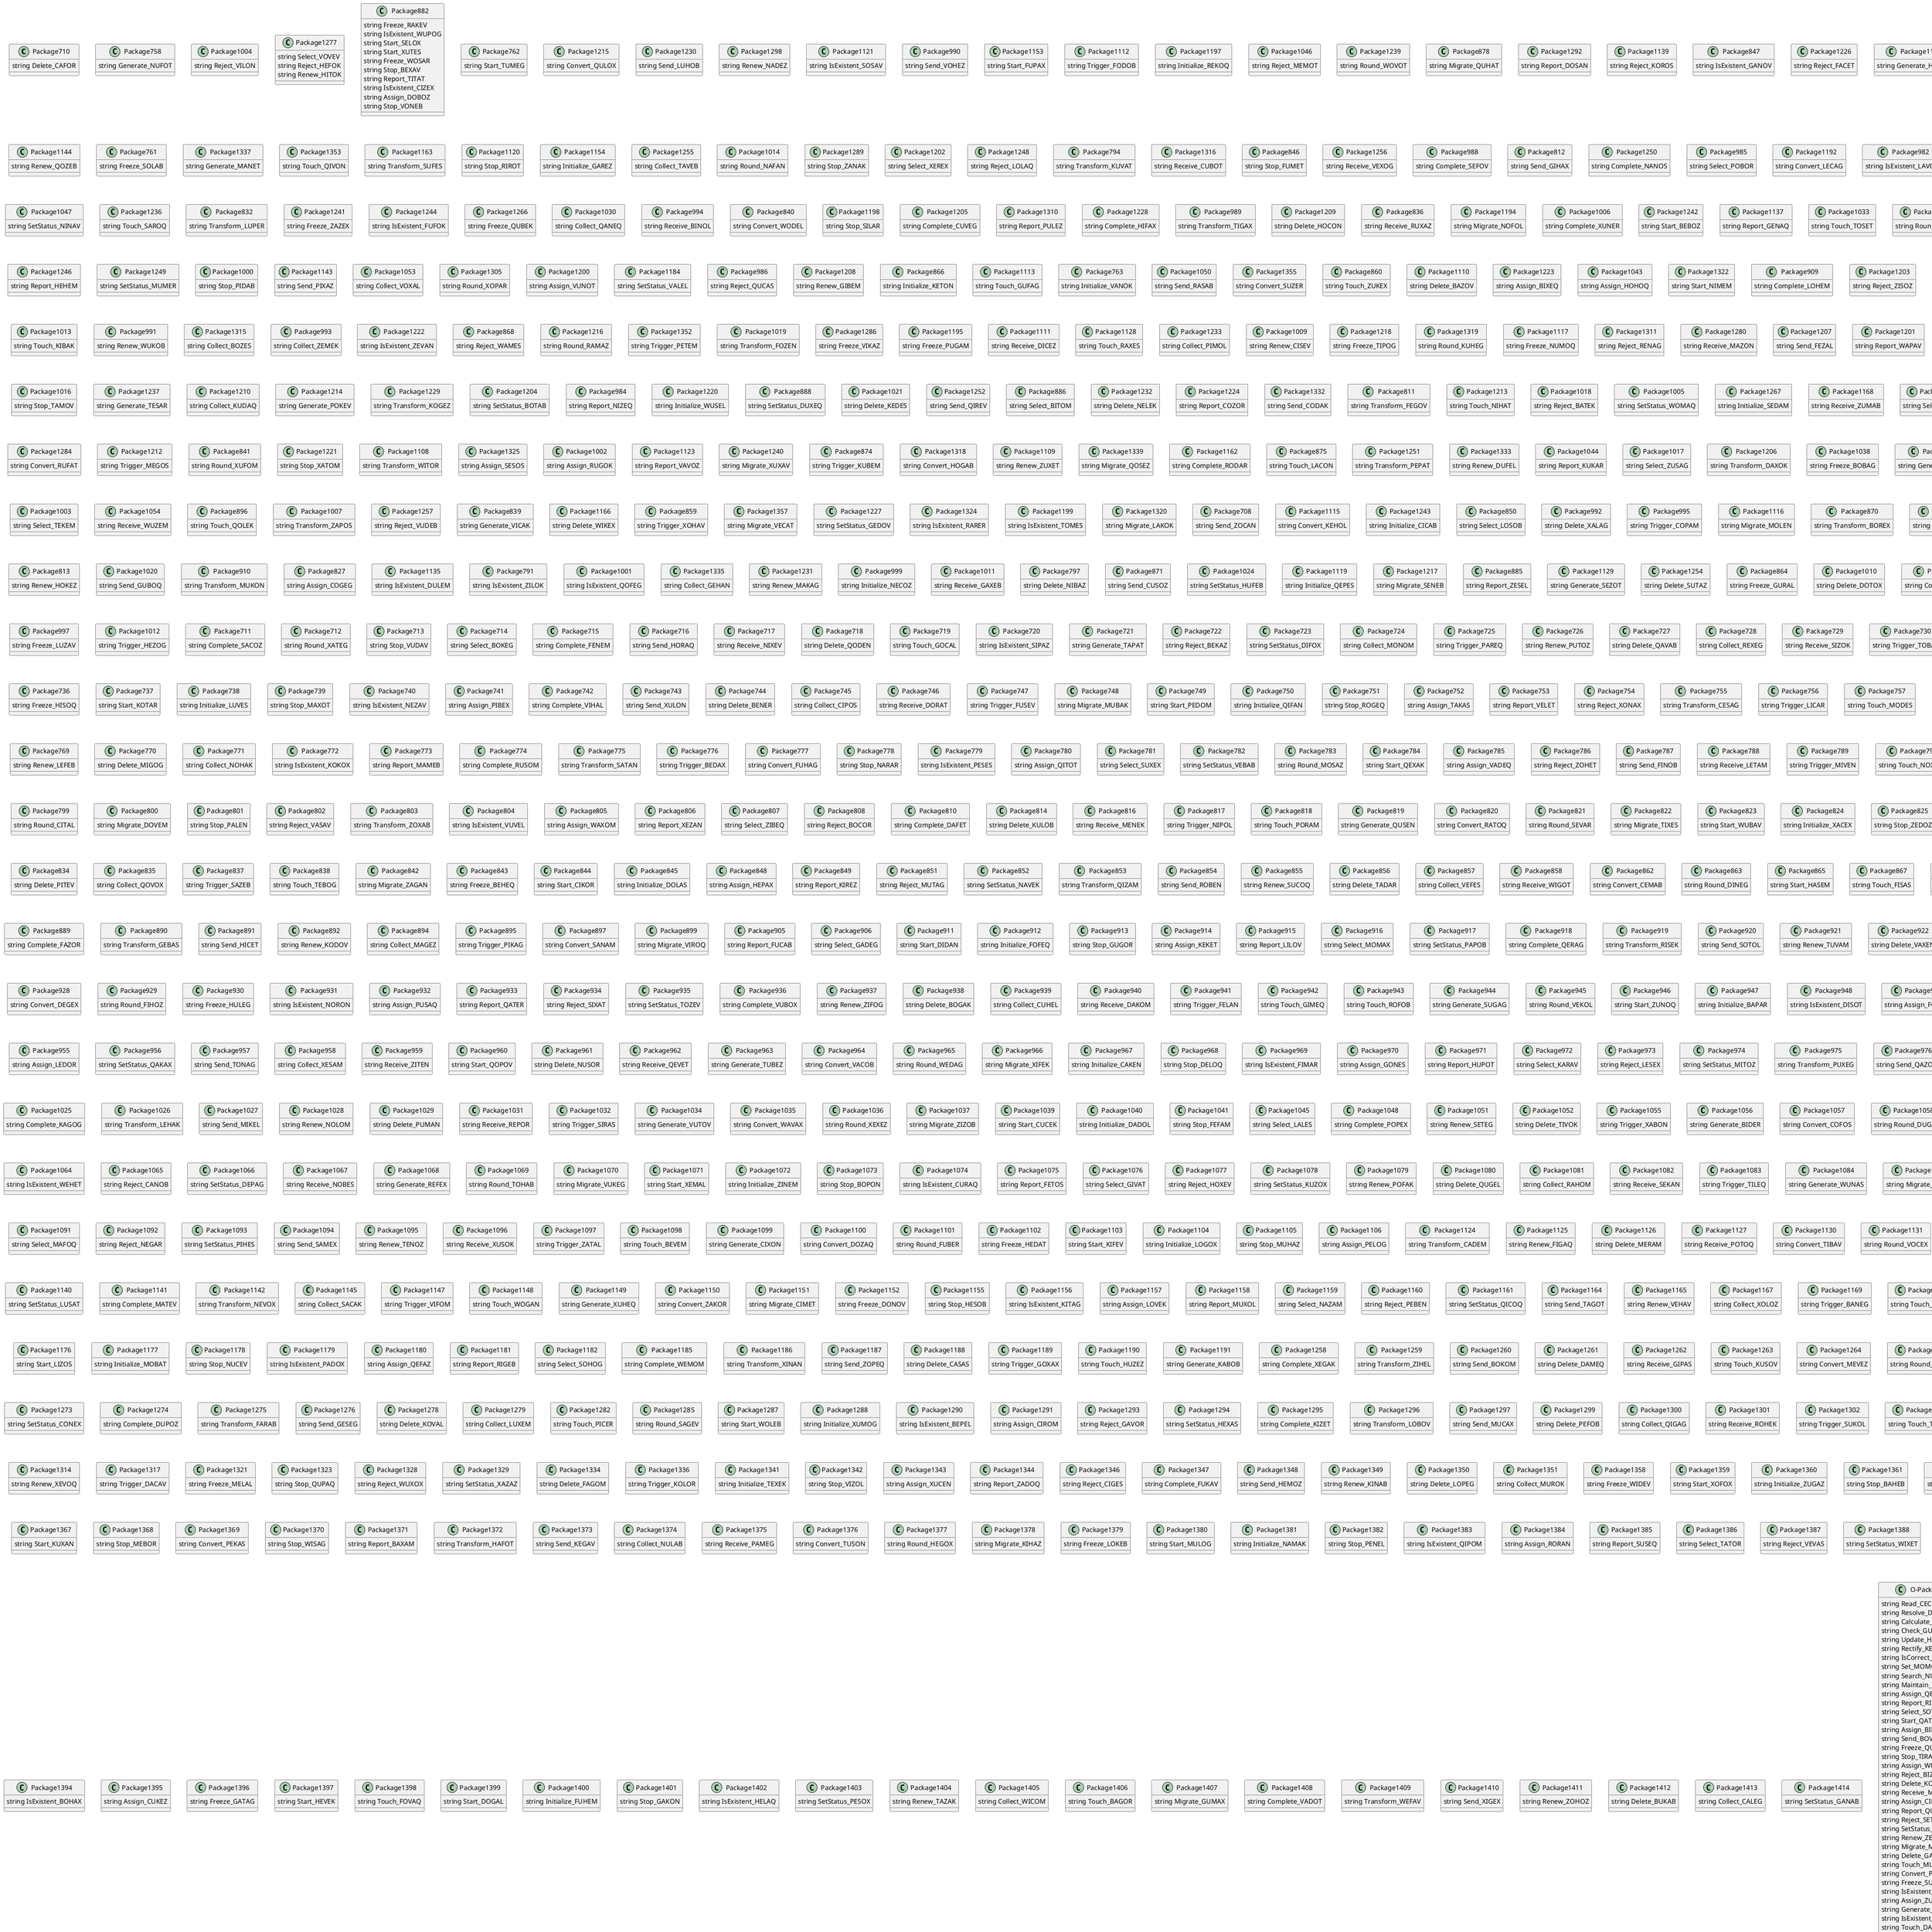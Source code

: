 @startuml
class Package710{
string Delete_CAFOR
}
class Package758{
string Generate_NUFOT
}
class Package1004{
string Reject_VILON
}
class Package1277{
string Select_VOVEV
string Reject_HEFOK
string Renew_HITOK
}
class Package882{
string Freeze_RAKEV
string IsExistent_WUPOG
string Start_SELOX
string Start_XUTES
string Freeze_WOSAR
string Stop_BEXAV
string Report_TITAT
string IsExistent_CIZEX
string Assign_DOBOZ
string Stop_VONEB
}
class Package762{
string Start_TUMEG
}
class Package1215{
string Convert_QULOX
}
class Package1230{
string Send_LUHOB
}
class Package1298{
string Renew_NADEZ
}
class Package1121{
string IsExistent_SOSAV
}
class Package990{
string Send_VOHEZ
}
class Package1153{
string Start_FUPAX
}
class Package1112{
string Trigger_FODOB
}
class Package1197{
string Initialize_REKOQ
}
class Package1046{
string Reject_MEMOT
}
class Package1239{
string Round_WOVOT
}
class Package878{
string Migrate_QUHAT
}
class Package1292{
string Report_DOSAN
}
class Package1139{
string Reject_KOROS
}
class Package847{
string IsExistent_GANOV
}
class Package1226{
string Reject_FACET
}
class Package1114{
string Generate_HAGEK
}
class Package1338{
string Round_PIRAX
}
class Package893{
string Delete_LUFAX
}
class Package809{
string SetStatus_CUDAS
}
class Package996{
string Round_HIVES
}
class Package1253{
string Renew_ROSOX
}
class Package1144{
string Renew_QOZEB
}
class Package761{
string Freeze_SOLAB
}
class Package1337{
string Generate_MANET
}
class Package1353{
string Touch_QIVON
}
class Package1163{
string Transform_SUFES
}
class Package1120{
string Stop_RIROT
}
class Package1154{
string Initialize_GAREZ
}
class Package1255{
string Collect_TAVEB
}
class Package1014{
string Round_NAFAN
}
class Package1289{
string Stop_ZANAK
}
class Package1202{
string Select_XEREX
}
class Package1248{
string Reject_LOLAQ
}
class Package794{
string Transform_KUVAT
}
class Package1316{
string Receive_CUBOT
}
class Package846{
string Stop_FUMET
}
class Package1256{
string Receive_VEXOG
}
class Package988{
string Complete_SEFOV
}
class Package812{
string Send_GIHAX
}
class Package1250{
string Complete_NANOS
}
class Package985{
string Select_POBOR
}
class Package1192{
string Convert_LECAG
}
class Package982{
string IsExistent_LAVOM
}
class Package760{
string Migrate_RIKOZ
}
class Package898{
string Round_TEPEN
}
class Package1331{
string Transform_BICOG
}
class Package908{
string SetStatus_KIGAL
}
class Package1196{
string Start_QAHEN
}
class Package1047{
string SetStatus_NINAV
}
class Package1236{
string Touch_SAROQ
}
class Package832{
string Transform_LUPER
}
class Package1241{
string Freeze_ZAZEX
}
class Package1244{
string IsExistent_FUFOK
}
class Package1266{
string Freeze_QUBEK
}
class Package1030{
string Collect_QANEQ
}
class Package994{
string Receive_BINOL
}
class Package840{
string Convert_WODEL
}
class Package1198{
string Stop_SILAR
}
class Package1205{
string Complete_CUVEG
}
class Package1310{
string Report_PULEZ
}
class Package1228{
string Complete_HIFAX
}
class Package989{
string Transform_TIGAX
}
class Package1209{
string Delete_HOCON
}
class Package836{
string Receive_RUXAZ
}
class Package1194{
string Migrate_NOFOL
}
class Package1006{
string Complete_XUNER
}
class Package1242{
string Start_BEBOZ
}
class Package1137{
string Report_GENAQ
}
class Package1033{
string Touch_TOSET
}
class Package1193{
string Round_MIDEK
}
class Package1345{
string Select_BEFAR
}
class Package1211{
string Receive_LAFER
}
class Package1225{
string Select_DUBAS
}
class Package1245{
string Assign_GAGAL
}
class Package1049{
string Transform_QUROZ
}
class Package1246{
string Report_HEHEM
}
class Package1249{
string SetStatus_MUMER
}
class Package1000{
string Stop_PIDAB
}
class Package1143{
string Send_PIXAZ
}
class Package1053{
string Collect_VOXAL
}
class Package1305{
string Round_XOPAR
}
class Package1200{
string Assign_VUNOT
}
class Package1184{
string SetStatus_VALEL
}
class Package986{
string Reject_QUCAS
}
class Package1208{
string Renew_GIBEM
}
class Package866{
string Initialize_KETON
}
class Package1113{
string Touch_GUFAG
}
class Package763{
string Initialize_VANOK
}
class Package1050{
string Send_RASAB
}
class Package1355{
string Convert_SUZER
}
class Package860{
string Touch_ZUKEX
}
class Package1110{
string Delete_BAZOV
}
class Package1223{
string Assign_BIXEQ
}
class Package1043{
string Assign_HOHOQ
}
class Package1322{
string Start_NIMEM
}
class Package909{
string Complete_LOHEM
}
class Package1203{
string Reject_ZISOZ
}
class Package1183{
string Reject_TUKAK
}
class Package1340{
string Freeze_RUTOB
}
class Package981{
string Stop_KUTEL
}
class Package1234{
string Receive_QONAM
}
class Package983{
string Assign_MEXAN
}
class Package1013{
string Touch_KIBAK
}
class Package991{
string Renew_WUKOB
}
class Package1315{
string Collect_BOZES
}
class Package993{
string Collect_ZEMEK
}
class Package1222{
string IsExistent_ZEVAN
}
class Package868{
string Reject_WAMES
}
class Package1216{
string Round_RAMAZ
}
class Package1352{
string Trigger_PETEM
}
class Package1019{
string Transform_FOZEN
}
class Package1286{
string Freeze_VIKAZ
}
class Package1195{
string Freeze_PUGAM
}
class Package1111{
string Receive_DICEZ
}
class Package1128{
string Touch_RAXES
}
class Package1233{
string Collect_PIMOL
}
class Package1009{
string Renew_CISEV
}
class Package1218{
string Freeze_TIPOG
}
class Package1319{
string Round_KUHEG
}
class Package1117{
string Freeze_NUMOQ
}
class Package1311{
string Reject_RENAG
}
class Package1280{
string Receive_MAZON
}
class Package1207{
string Send_FEZAL
}
class Package1201{
string Report_WAPAV
}
class Package1281{
string Trigger_NEBAQ
}
class Package1219{
string Start_VORAK
}
class Package1122{
string Assign_TUTEX
}
class Package861{
string Generate_BALOZ
}
class Package1015{
string Initialize_SULET
}
class Package1016{
string Stop_TAMOV
}
class Package1237{
string Generate_TESAR
}
class Package1210{
string Collect_KUDAQ
}
class Package1214{
string Generate_POKEV
}
class Package1229{
string Transform_KOGEZ
}
class Package1204{
string SetStatus_BOTAB
}
class Package984{
string Report_NIZEQ
}
class Package1220{
string Initialize_WUSEL
}
class Package888{
string SetStatus_DUXEQ
}
class Package1021{
string Delete_KEDES
}
class Package1252{
string Send_QIREV
}
class Package886{
string Select_BITOM
}
class Package1232{
string Delete_NELEK
}
class Package1224{
string Report_COZOR
}
class Package1332{
string Send_CODAK
}
class Package811{
string Transform_FEGOV
}
class Package1213{
string Touch_NIHAT
}
class Package1018{
string Reject_BATEK
}
class Package1005{
string SetStatus_WOMAQ
}
class Package1267{
string Initialize_SEDAM
}
class Package1168{
string Receive_ZUMAB
}
class Package1247{
string Select_KIKON
}
class Package1313{
string Send_WATEN
}
class Package1356{
string Round_TABOS
}
class Package759{
string Round_QEHEX
}
class Package1042{
string IsExistent_GIGEN
}
class Package1312{
string Transform_VUSAM
}
class Package1284{
string Convert_RUFAT
}
class Package1212{
string Trigger_MEGOS
}
class Package841{
string Round_XUFOM
}
class Package1221{
string Stop_XATOM
}
class Package1108{
string Transform_WITOR
}
class Package1325{
string Assign_SESOS
}
class Package1002{
string Assign_RUGOK
}
class Package1123{
string Report_VAVOZ
}
class Package1240{
string Migrate_XUXAV
}
class Package874{
string Trigger_KUBEM
}
class Package1318{
string Convert_HOGAB
}
class Package1109{
string Renew_ZUXET
}
class Package1339{
string Migrate_QOSEZ
}
class Package1162{
string Complete_RODAR
}
class Package875{
string Touch_LACON
}
class Package1251{
string Transform_PEPAT
}
class Package1333{
string Renew_DUFEL
}
class Package1044{
string Report_KUKAR
}
class Package1017{
string Select_ZUSAG
}
class Package1206{
string Transform_DAXOK
}
class Package1038{
string Freeze_BOBAG
}
class Package1283{
string Generate_QODOS
}
class Package1354{
string Generate_ROXAQ
}
class Package1235{
string Trigger_RUPEN
}
class Package1238{
string Convert_VITES
}
class Package1008{
string Send_BERAT
}
class Package987{
string SetStatus_RADET
}
class Package1003{
string Select_TEKEM
}
class Package1054{
string Receive_WUZEM
}
class Package896{
string Touch_QOLEK
}
class Package1007{
string Transform_ZAPOS
}
class Package1257{
string Reject_VUDEB
}
class Package839{
string Generate_VICAK
}
class Package1166{
string Delete_WIKEX
}
class Package859{
string Trigger_XOHAV
}
class Package1357{
string Migrate_VECAT
}
class Package1227{
string SetStatus_GEDOV
}
class Package1324{
string IsExistent_RARER
}
class Package1199{
string IsExistent_TOMES
}
class Package1320{
string Migrate_LAKOK
}
class Package708{
string Send_ZOCAN
}
class Package1115{
string Convert_KEHOL
}
class Package1243{
string Initialize_CICAB
}
class Package850{
string Select_LOSOB
}
class Package992{
string Delete_XALAG
}
class Package995{
string Trigger_COPAM
}
class Package1116{
string Migrate_MOLEN
}
class Package870{
string Transform_BOREX
}
class Package1107{
string Reject_SUPOM
}
class Package1118{
string Start_PANAR
}
class Package1022{
string Receive_MOGAV
}
class Package1146{
string Receive_TEDEL
}
class Package872{
string Renew_DATAB
}
class Package815{
string Collect_LAMAG
}
class Package813{
string Renew_HOKEZ
}
class Package1020{
string Send_GUBOQ
}
class Package910{
string Transform_MUKON
}
class Package827{
string Assign_COGEG
}
class Package1135{
string IsExistent_DULEM
}
class Package791{
string IsExistent_ZILOK
}
class Package1001{
string IsExistent_QOFEG
}
class Package1335{
string Collect_GEHAN
}
class Package1231{
string Renew_MAKAG
}
class Package999{
string Initialize_NECOZ
}
class Package1011{
string Receive_GAXEB
}
class Package797{
string Delete_NIBAZ
}
class Package871{
string Send_CUSOZ
}
class Package1024{
string SetStatus_HUFEB
}
class Package1119{
string Initialize_QEPES
}
class Package1217{
string Migrate_SENEB
}
class Package885{
string Report_ZESEL
}
class Package1129{
string Generate_SEZOT
}
class Package1254{
string Delete_SUTAZ
}
class Package864{
string Freeze_GURAL
}
class Package1010{
string Delete_DOTOX
}
class Package1330{
string Complete_ZEBEB
}
class Package831{
string Complete_KONAQ
}
class Package709{
string Renew_BUDEQ
}
class Package873{
string Delete_FEVEG
}
class Package998{
string Start_MABEX
}
class Package869{
string Complete_ZIPAV
}
class Package997{
string Freeze_LUZAV
}
class Package1012{
string Trigger_HEZOG
}
class Package711{
string Complete_SACOZ
}
class Package712{
string Round_XATEG
}
class Package713{
string Stop_VUDAV
}
class Package714{
string Select_BOKEG
}
class Package715{
string Complete_FENEM
}
class Package716{
string Send_HORAQ
}
class Package717{
string Receive_NIXEV
}
class Package718{
string Delete_QODEN
}
class Package719{
string Touch_GOCAL
}
class Package720{
string IsExistent_SIPAZ
}
class Package721{
string Generate_TAPAT
}
class Package722{
string Reject_BEKAZ
}
class Package723{
string SetStatus_DIFOX
}
class Package724{
string Collect_MONOM
}
class Package725{
string Trigger_PAREQ
}
class Package726{
string Renew_PUTOZ
}
class Package727{
string Delete_QAVAB
}
class Package728{
string Collect_REXEG
}
class Package729{
string Receive_SIZOK
}
class Package730{
string Trigger_TOBAL
}
class Package731{
string Touch_VUCEM
}
class Package732{
string IsExistent_HOPEB
}
class Package733{
string Touch_BILAG
}
class Package734{
string Generate_COMEK
}
class Package735{
string Migrate_GEREN
}
class Package736{
string Freeze_HISOQ
}
class Package737{
string Start_KOTAR
}
class Package738{
string Initialize_LUVES
}
class Package739{
string Stop_MAXOT
}
class Package740{
string IsExistent_NEZAV
}
class Package741{
string Assign_PIBEX
}
class Package742{
string Complete_VIHAL
}
class Package743{
string Send_XULON
}
class Package744{
string Delete_BENER
}
class Package745{
string Collect_CIPOS
}
class Package746{
string Receive_DORAT
}
class Package747{
string Trigger_FUSEV
}
class Package748{
string Migrate_MUBAK
}
class Package749{
string Start_PEDOM
}
class Package750{
string Initialize_QIFAN
}
class Package751{
string Stop_ROGEQ
}
class Package752{
string Assign_TAKAS
}
class Package753{
string Report_VELET
}
class Package754{
string Reject_XONAX
}
class Package755{
string Transform_CESAG
}
class Package756{
string Trigger_LICAR
}
class Package757{
string Touch_MODES
}
class Package764{
string Reject_DEXOS
}
class Package765{
string SetStatus_FIZAT
}
class Package766{
string Complete_GOBEV
}
class Package767{
string Transform_HUCOX
}
class Package768{
string Send_KADAZ
}
class Package769{
string Renew_LEFEB
}
class Package770{
string Delete_MIGOG
}
class Package771{
string Collect_NOHAK
}
class Package772{
string IsExistent_KOKOX
}
class Package773{
string Report_MAMEB
}
class Package774{
string Complete_RUSOM
}
class Package775{
string Transform_SATAN
}
class Package776{
string Trigger_BEDAX
}
class Package777{
string Convert_FUHAG
}
class Package778{
string Stop_NARAR
}
class Package779{
string IsExistent_PESES
}
class Package780{
string Assign_QITOT
}
class Package781{
string Select_SUXEX
}
class Package782{
string SetStatus_VEBAB
}
class Package783{
string Round_MOSAZ
}
class Package784{
string Start_QEXAK
}
class Package785{
string Assign_VADEQ
}
class Package786{
string Reject_ZOHET
}
class Package787{
string Send_FINOB
}
class Package788{
string Receive_LETAM
}
class Package789{
string Trigger_MIVEN
}
class Package790{
string Touch_NOXOQ
}
class Package792{
string Select_DAPON
}
class Package793{
string Complete_HOTOS
}
class Package795{
string Send_LAXEV
}
class Package796{
string Renew_MEZOX
}
class Package798{
string Collect_POCEB
}
class Package799{
string Round_CITAL
}
class Package800{
string Migrate_DOVEM
}
class Package801{
string Stop_PALEN
}
class Package802{
string Reject_VASAV
}
class Package803{
string Transform_ZOXAB
}
class Package804{
string IsExistent_VUVEL
}
class Package805{
string Assign_WAXOM
}
class Package806{
string Report_XEZAN
}
class Package807{
string Select_ZIBEQ
}
class Package808{
string Reject_BOCOR
}
class Package810{
string Complete_DAFET
}
class Package814{
string Delete_KULOB
}
class Package816{
string Receive_MENEK
}
class Package817{
string Trigger_NIPOL
}
class Package818{
string Touch_PORAM
}
class Package819{
string Generate_QUSEN
}
class Package820{
string Convert_RATOQ
}
class Package821{
string Round_SEVAR
}
class Package822{
string Migrate_TIXES
}
class Package823{
string Start_WUBAV
}
class Package824{
string Initialize_XACEX
}
class Package825{
string Stop_ZEDOZ
}
class Package826{
string IsExistent_BIFAB
}
class Package828{
string Report_DUHOK
}
class Package829{
string Select_FAKAL
}
class Package830{
string Reject_GELEM
}
class Package833{
string Send_MAROS
}
class Package834{
string Delete_PITEV
}
class Package835{
string Collect_QOVOX
}
class Package837{
string Trigger_SAZEB
}
class Package838{
string Touch_TEBOG
}
class Package842{
string Migrate_ZAGAN
}
class Package843{
string Freeze_BEHEQ
}
class Package844{
string Start_CIKOR
}
class Package845{
string Initialize_DOLAS
}
class Package848{
string Assign_HEPAX
}
class Package849{
string Report_KIREZ
}
class Package851{
string Reject_MUTAG
}
class Package852{
string SetStatus_NAVEK
}
class Package853{
string Transform_QIZAM
}
class Package854{
string Send_ROBEN
}
class Package855{
string Renew_SUCOQ
}
class Package856{
string Delete_TADAR
}
class Package857{
string Collect_VEFES
}
class Package858{
string Receive_WIGOT
}
class Package862{
string Convert_CEMAB
}
class Package863{
string Round_DINEG
}
class Package865{
string Start_HASEM
}
class Package867{
string Touch_FISAS
}
class Package876{
string Convert_NIFER
}
class Package877{
string Round_POGOS
}
class Package881{
string Initialize_TIMAZ
}
class Package884{
string Assign_XARAK
}
class Package887{
string Reject_COVAN
}
class Package889{
string Complete_FAZOR
}
class Package890{
string Transform_GEBAS
}
class Package891{
string Send_HICET
}
class Package892{
string Renew_KODOV
}
class Package894{
string Collect_MAGEZ
}
class Package895{
string Trigger_PIKAG
}
class Package897{
string Convert_SANAM
}
class Package899{
string Migrate_VIROQ
}
class Package905{
string Report_FUCAB
}
class Package906{
string Select_GADEG
}
class Package911{
string Start_DIDAN
}
class Package912{
string Initialize_FOFEQ
}
class Package913{
string Stop_GUGOR
}
class Package914{
string Assign_KEKET
}
class Package915{
string Report_LILOV
}
class Package916{
string Select_MOMAX
}
class Package917{
string SetStatus_PAPOB
}
class Package918{
string Complete_QERAG
}
class Package919{
string Transform_RISEK
}
class Package920{
string Send_SOTOL
}
class Package921{
string Renew_TUVAM
}
class Package922{
string Delete_VAXEN
}
class Package923{
string Collect_WEZOQ
}
class Package924{
string Receive_XIBAR
}
class Package925{
string Trigger_ZOCES
}
class Package926{
string Touch_BUDOT
}
class Package927{
string Generate_CAFAV
}
class Package928{
string Convert_DEGEX
}
class Package929{
string Round_FIHOZ
}
class Package930{
string Freeze_HULEG
}
class Package931{
string IsExistent_NORON
}
class Package932{
string Assign_PUSAQ
}
class Package933{
string Report_QATER
}
class Package934{
string Reject_SIXAT
}
class Package935{
string SetStatus_TOZEV
}
class Package936{
string Complete_VUBOX
}
class Package937{
string Renew_ZIFOG
}
class Package938{
string Delete_BOGAK
}
class Package939{
string Collect_CUHEL
}
class Package940{
string Receive_DAKOM
}
class Package941{
string Trigger_FELAN
}
class Package942{
string Touch_GIMEQ
}
class Package943{
string Touch_ROFOB
}
class Package944{
string Generate_SUGAG
}
class Package945{
string Round_VEKOL
}
class Package946{
string Start_ZUNOQ
}
class Package947{
string Initialize_BAPAR
}
class Package948{
string IsExistent_DISOT
}
class Package949{
string Assign_FOTAV
}
class Package950{
string Report_GUVEX
}
class Package951{
string SetStatus_LIBEG
}
class Package952{
string Transform_NUDAL
}
class Package953{
string Send_PAFEM
}
class Package954{
string Trigger_VAMAT
}
class Package955{
string Assign_LEDOR
}
class Package956{
string SetStatus_QAKAX
}
class Package957{
string Send_TONAG
}
class Package958{
string Collect_XESAM
}
class Package959{
string Receive_ZITEN
}
class Package960{
string Start_QOPOV
}
class Package961{
string Delete_NUSOR
}
class Package962{
string Receive_QEVET
}
class Package963{
string Generate_TUBEZ
}
class Package964{
string Convert_VACOB
}
class Package965{
string Round_WEDAG
}
class Package966{
string Migrate_XIFEK
}
class Package967{
string Initialize_CAKEN
}
class Package968{
string Stop_DELOQ
}
class Package969{
string IsExistent_FIMAR
}
class Package970{
string Assign_GONES
}
class Package971{
string Report_HUPOT
}
class Package972{
string Select_KARAV
}
class Package973{
string Reject_LESEX
}
class Package974{
string SetStatus_MITOZ
}
class Package975{
string Transform_PUXEG
}
class Package976{
string Send_QAZOK
}
class Package977{
string Delete_SICEM
}
class Package978{
string Collect_TODON
}
class Package979{
string Receive_VUFAQ
}
class Package980{
string Trigger_WAGER
}
class Package1023{
string Reject_GODAZ
}
class Package1025{
string Complete_KAGOG
}
class Package1026{
string Transform_LEHAK
}
class Package1027{
string Send_MIKEL
}
class Package1028{
string Renew_NOLOM
}
class Package1029{
string Delete_PUMAN
}
class Package1031{
string Receive_REPOR
}
class Package1032{
string Trigger_SIRAS
}
class Package1034{
string Generate_VUTOV
}
class Package1035{
string Convert_WAVAX
}
class Package1036{
string Round_XEXEZ
}
class Package1037{
string Migrate_ZIZOB
}
class Package1039{
string Start_CUCEK
}
class Package1040{
string Initialize_DADOL
}
class Package1041{
string Stop_FEFAM
}
class Package1045{
string Select_LALES
}
class Package1048{
string Complete_POPEX
}
class Package1051{
string Renew_SETEG
}
class Package1052{
string Delete_TIVOK
}
class Package1055{
string Trigger_XABON
}
class Package1056{
string Generate_BIDER
}
class Package1057{
string Convert_COFOS
}
class Package1058{
string Round_DUGAT
}
class Package1059{
string Migrate_FAHEV
}
class Package1060{
string Convert_NUXAK
}
class Package1061{
string Freeze_RICAN
}
class Package1062{
string Start_SODEQ
}
class Package1063{
string Stop_VAGAS
}
class Package1064{
string IsExistent_WEHET
}
class Package1065{
string Reject_CANOB
}
class Package1066{
string SetStatus_DEPAG
}
class Package1067{
string Receive_NOBES
}
class Package1068{
string Generate_REFEX
}
class Package1069{
string Round_TOHAB
}
class Package1070{
string Migrate_VUKEG
}
class Package1071{
string Start_XEMAL
}
class Package1072{
string Initialize_ZINEM
}
class Package1073{
string Stop_BOPON
}
class Package1074{
string IsExistent_CURAQ
}
class Package1075{
string Report_FETOS
}
class Package1076{
string Select_GIVAT
}
class Package1077{
string Reject_HOXEV
}
class Package1078{
string SetStatus_KUZOX
}
class Package1079{
string Renew_POFAK
}
class Package1080{
string Delete_QUGEL
}
class Package1081{
string Collect_RAHOM
}
class Package1082{
string Receive_SEKAN
}
class Package1083{
string Trigger_TILEQ
}
class Package1084{
string Generate_WUNAS
}
class Package1085{
string Migrate_BISAX
}
class Package1086{
string Initialize_FAXAG
}
class Package1087{
string Stop_GEZEK
}
class Package1088{
string IsExistent_HIBOL
}
class Package1089{
string Assign_KOCAM
}
class Package1090{
string Report_LUDEN
}
class Package1091{
string Select_MAFOQ
}
class Package1092{
string Reject_NEGAR
}
class Package1093{
string SetStatus_PIHES
}
class Package1094{
string Send_SAMEX
}
class Package1095{
string Renew_TENOZ
}
class Package1096{
string Receive_XUSOK
}
class Package1097{
string Trigger_ZATAL
}
class Package1098{
string Touch_BEVEM
}
class Package1099{
string Generate_CIXON
}
class Package1100{
string Convert_DOZAQ
}
class Package1101{
string Round_FUBER
}
class Package1102{
string Freeze_HEDAT
}
class Package1103{
string Start_KIFEV
}
class Package1104{
string Initialize_LOGOX
}
class Package1105{
string Stop_MUHAZ
}
class Package1106{
string Assign_PELOG
}
class Package1124{
string Transform_CADEM
}
class Package1125{
string Renew_FIGAQ
}
class Package1126{
string Delete_MERAM
}
class Package1127{
string Receive_POTOQ
}
class Package1130{
string Convert_TIBAV
}
class Package1131{
string Round_VOCEX
}
class Package1132{
string Migrate_WUDOZ
}
class Package1133{
string Freeze_XAFAB
}
class Package1134{
string Start_ZEGEG
}
class Package1136{
string Assign_FAMON
}
class Package1138{
string Select_HIPER
}
class Package1140{
string SetStatus_LUSAT
}
class Package1141{
string Complete_MATEV
}
class Package1142{
string Transform_NEVOX
}
class Package1145{
string Collect_SACAK
}
class Package1147{
string Trigger_VIFOM
}
class Package1148{
string Touch_WOGAN
}
class Package1149{
string Generate_XUHEQ
}
class Package1150{
string Convert_ZAKOR
}
class Package1151{
string Migrate_CIMET
}
class Package1152{
string Freeze_DONOV
}
class Package1155{
string Stop_HESOB
}
class Package1156{
string IsExistent_KITAG
}
class Package1157{
string Assign_LOVEK
}
class Package1158{
string Report_MUXOL
}
class Package1159{
string Select_NAZAM
}
class Package1160{
string Reject_PEBEN
}
class Package1161{
string SetStatus_QICOQ
}
class Package1164{
string Send_TAGOT
}
class Package1165{
string Renew_VEHAV
}
class Package1167{
string Collect_XOLOZ
}
class Package1169{
string Trigger_BANEG
}
class Package1170{
string Touch_CEPOK
}
class Package1171{
string Generate_DIRAL
}
class Package1172{
string Convert_FOSEM
}
class Package1173{
string Round_GUTON
}
class Package1174{
string Migrate_HAVAQ
}
class Package1175{
string Freeze_KEXER
}
class Package1176{
string Start_LIZOS
}
class Package1177{
string Initialize_MOBAT
}
class Package1178{
string Stop_NUCEV
}
class Package1179{
string IsExistent_PADOX
}
class Package1180{
string Assign_QEFAZ
}
class Package1181{
string Report_RIGEB
}
class Package1182{
string Select_SOHOG
}
class Package1185{
string Complete_WEMOM
}
class Package1186{
string Transform_XINAN
}
class Package1187{
string Send_ZOPEQ
}
class Package1188{
string Delete_CASAS
}
class Package1189{
string Trigger_GOXAX
}
class Package1190{
string Touch_HUZEZ
}
class Package1191{
string Generate_KABOB
}
class Package1258{
string Complete_XEGAK
}
class Package1259{
string Transform_ZIHEL
}
class Package1260{
string Send_BOKOM
}
class Package1261{
string Delete_DAMEQ
}
class Package1262{
string Receive_GIPAS
}
class Package1263{
string Touch_KUSOV
}
class Package1264{
string Convert_MEVEZ
}
class Package1265{
string Round_NIXOB
}
class Package1268{
string Stop_TIFEN
}
class Package1269{
string IsExistent_VOGOQ
}
class Package1270{
string Report_XAKES
}
class Package1271{
string Select_ZELOT
}
class Package1272{
string Reject_BIMAV
}
class Package1273{
string SetStatus_CONEX
}
class Package1274{
string Complete_DUPOZ
}
class Package1275{
string Transform_FARAB
}
class Package1276{
string Send_GESEG
}
class Package1278{
string Delete_KOVAL
}
class Package1279{
string Collect_LUXEM
}
class Package1282{
string Touch_PICER
}
class Package1285{
string Round_SAGEV
}
class Package1287{
string Start_WOLEB
}
class Package1288{
string Initialize_XUMOG
}
class Package1290{
string IsExistent_BEPEL
}
class Package1291{
string Assign_CIROM
}
class Package1293{
string Reject_GAVOR
}
class Package1294{
string SetStatus_HEXAS
}
class Package1295{
string Complete_KIZET
}
class Package1296{
string Transform_LOBOV
}
class Package1297{
string Send_MUCAX
}
class Package1299{
string Delete_PEFOB
}
class Package1300{
string Collect_QIGAG
}
class Package1301{
string Receive_ROHEK
}
class Package1302{
string Trigger_SUKOL
}
class Package1303{
string Touch_TALAM
}
class Package1304{
string Generate_VEMEN
}
class Package1306{
string Stop_FOXOZ
}
class Package1307{
string Assign_HABEG
}
class Package1308{
string IsExistent_MIHOV
}
class Package1309{
string Assign_NOKAX
}
class Package1314{
string Renew_XEVOQ
}
class Package1317{
string Trigger_DACAV
}
class Package1321{
string Freeze_MELAL
}
class Package1323{
string Stop_QUPAQ
}
class Package1328{
string Reject_WUXOX
}
class Package1329{
string SetStatus_XAZAZ
}
class Package1334{
string Delete_FAGOM
}
class Package1336{
string Trigger_KOLOR
}
class Package1341{
string Initialize_TEXEK
}
class Package1342{
string Stop_VIZOL
}
class Package1343{
string Assign_XUCEN
}
class Package1344{
string Report_ZADOQ
}
class Package1346{
string Reject_CIGES
}
class Package1347{
string Complete_FUKAV
}
class Package1348{
string Send_HEMOZ
}
class Package1349{
string Renew_KINAB
}
class Package1350{
string Delete_LOPEG
}
class Package1351{
string Collect_MUROK
}
class Package1358{
string Freeze_WIDEV
}
class Package1359{
string Start_XOFOX
}
class Package1360{
string Initialize_ZUGAZ
}
class Package1361{
string Stop_BAHEB
}
class Package1362{
string IsExistent_CEKOG
}
class Package1363{
string Touch_VAFEK
}
class Package1364{
string Generate_CUPEB
}
class Package1365{
string Convert_DAROG
}
class Package1366{
string Freeze_HOVOM
}
class Package1367{
string Start_KUXAN
}
class Package1368{
string Stop_MEBOR
}
class Package1369{
string Convert_PEKAS
}
class Package1370{
string Stop_WISAG
}
class Package1371{
string Report_BAXAM
}
class Package1372{
string Transform_HAFOT
}
class Package1373{
string Send_KEGAV
}
class Package1374{
string Collect_NULAB
}
class Package1375{
string Receive_PAMEG
}
class Package1376{
string Convert_TUSON
}
class Package1377{
string Round_HEGOX
}
class Package1378{
string Migrate_KIHAZ
}
class Package1379{
string Freeze_LOKEB
}
class Package1380{
string Start_MULOG
}
class Package1381{
string Initialize_NAMAK
}
class Package1382{
string Stop_PENEL
}
class Package1383{
string IsExistent_QIPOM
}
class Package1384{
string Assign_RORAN
}
class Package1385{
string Report_SUSEQ
}
class Package1386{
string Select_TATOR
}
class Package1387{
string Reject_VEVAS
}
class Package1388{
string SetStatus_WIXET
}
class Package1389{
string Transform_ZUBAX
}
class Package1390{
string Send_BACEZ
}
class Package1391{
string Renew_CEDOB
}
class Package1392{
string Delete_DIFAG
}
class Package1393{
string Collect_FOGEK
}
class Package1394{
string IsExistent_BOHAX
}
class Package1395{
string Assign_CUKEZ
}
class Package1396{
string Freeze_GATAG
}
class Package1397{
string Start_HEVEK
}
class Package1398{
string Touch_FOVAQ
}
class Package1399{
string Start_DOGAL
}
class Package1400{
string Initialize_FUHEM
}
class Package1401{
string Stop_GAKON
}
class Package1402{
string IsExistent_HELAQ
}
class Package1403{
string SetStatus_PESOX
}
class Package1404{
string Renew_TAZAK
}
class Package1405{
string Collect_WICOM
}
class Package1406{
string Touch_BAGOR
}
class Package1407{
string Migrate_GUMAX
}
class Package1408{
string Complete_VADOT
}
class Package1409{
string Transform_WEFAV
}
class Package1410{
string Send_XIGEX
}
class Package1411{
string Renew_ZOHOZ
}
class Package1412{
string Delete_BUKAB
}
class Package1413{
string Collect_CALEG
}
class Package1414{
string SetStatus_GANAB
}
class O-Package{
string Read_CECEG
string Resolve_DIDOK
string Calculate_FOFAL
string Check_GUGEM
string Update_HAHON
string Rectify_KEKAQ
string IsCorrect_LILER
string Set_MOMOS
string Search_NUNAT
string Maintain_PAPEV
string Assign_QEROX
string Report_RISAZ
string Select_SOTEB
string Start_QATAM
string Assign_BIKAN
string Send_BOVEL
string Freeze_QUMAG
string Stop_TIRAM
string Assign_WUTOQ
string Reject_BIZOT
string Delete_KOHOK
string Receive_MALEM
string Assign_CIDEL
string Report_QURET
string Reject_SETAX
string SetStatus_TIVEZ
string Renew_ZECOL
string Migrate_MAPOZ
string Delete_GAMOG
string Touch_MUSAN
string Convert_PEVOR
string Freeze_SUBOV
string IsExistent_XOGAG
string Assign_ZUHEK
string Generate_FUPOS
string IsExistent_VALAB
string Touch_DAGAK
string SetStatus_CILEB
string Assign_XOZER
string Select_WIMOV
string IsExistent_XECOR
string Complete_PAHAQ
string Generate_VOFAB
string Convert_WUGEG
string Initialize_CEMEL
}
@endumlt_PANAR
string Start_XOREV
string Migrate_ROZET
string Complete_MIZOM
string Delete_BIREN
}
class Package315{
string Receive_MOGAV
}
class Package439{
string Receive_TEDEL
}
class Package165{
string Renew_DATAB
}
class Package108{
string Collect_LAMAG
}
class Package106{
string Renew_HOKEZ
}
class Package313{
string Send_GUBOQ
}
class Package203{
string Transform_MUKON
string IsExistent_RADAQ
string Initialize_HIPAM
string Receive_RAMOT
string IsExistent_MUMAM
string Start_XAKAN
string Initialize_QAMEV
string Start_LEVOV
string Convert_MASEG
string Send_CIBAM
string Renew_RUHES
}
class Package120{
string Assign_COGEG
}
class Package428{
string IsExistent_DULEM
}
class Package84{
string IsExistent_ZILOK
}
class Package294{
string IsExistent_QOFEG
string Reject_LIHAS
string Migrate_TUPAL
}
class Package628{
string Collect_GEHAN
}
class Package524{
string Renew_MAKAG
}
class Package292{
string Initialize_NECOZ
}
class Package304{
string Receive_GAXEB
}
class Package90{
string Delete_NIBAZ
}
class Package164{
string Send_CUSOZ
}
class Package317{
string SetStatus_HUFEB
string Touch_PAKOZ
}
class Package412{
string Initialize_QEPES
}
class Package510{
string Migrate_SENEB
}
class Package178{
string Report_ZESEL
}
class Package422{
string Generate_SEZOT
}
class Package547{
string Delete_SUTAZ
}
class Package157{
string Freeze_GURAL
}
class Package303{
string Delete_DOTOX
}
class Package623{
string Complete_ZEBEB
}
class Package124{
string Complete_KONAQ
}
class Package2{
string Renew_BUDEQ
}
class Package166{
string Delete_FEVEG
}
class Package291{
string Start_MABEX
}
class Package162{
string Complete_ZIPAV
string Report_SUFAN
string Round_VURAS
string IsExistent_TUCAN
string Migrate_LEZEZ
string Collect_GIXOK
string Select_SEPAQ
string Transform_XAVEV
string Convert_LUKEQ
string Migrate_NEMAS
string Freeze_PINET
}
class Package290{
string Freeze_LUZAV
}
class Package305{
string Trigger_HEZOG
}
class Package4{
string Complete_SACOZ
string Migrate_KITOX
string Start_MUXEB
string Reject_VEHOR
string Trigger_HAVOL
string Migrate_PADES
string Freeze_QEFOT
string Start_RIGAV
string Initialize_SOHEX
string Reject_BUREM
string Generate_QAHAK
string IsExistent_BOTOV
string Initialize_DUBON
string Stop_FACAQ
string Delete_ZUCEG
string Convert_NOTAM
string Report_FAROV
string Select_GESAX
string SetStatus_KOVOB
string Complete_LUXAG
string Send_NEBOL
string Assign_KIZAQ
string Transform_WEROT
string Select_CODOZ
string Complete_COSEL
string Freeze_TEMOL
string Convert_DUNOL
string Round_BIBON
string Assign_LULAZ
string Initialize_RIZEL
string Start_VUGOZ
string Renew_NESAT
string Convert_DIKET
string Freeze_HANEZ
}
class Package5{
string Round_XATEG
}
class Package6{
string Stop_VUDAV
string Stop_KOREN
string Initialize_KIKEK
}
class Package7{
string Select_BOKEG
string Transform_SEKOK
string SetStatus_VIPOV
string Transform_TEDAB
string Convert_GARAT
string Freeze_LOVAZ
string IsExistent_QICEL
string Select_TAGEQ
string Transform_ZUMOV
string Collect_FOSAG
string Delete_POKAR
string Assign_HIFOS
string Select_QIRAR
string Select_VABOM
string SetStatus_DAMAL
string Assign_PAHOL
string Send_XISAV
string Stop_RENOX
string Transform_HIKAL
string Collect_PEKON
string SetStatus_SEMEM
string Convert_NAMOZ
string Stop_GINAZ
string Delete_VOFOV
string Select_RUDAB
string Reject_SAFEG
string IsExistent_SUHOR
string Assign_ZOSON
string Select_CAVER
string Complete_GASAN
string Stop_HOLES
string Trigger_HAKAM
string Initialize_SOVOZ
string Reject_CUZAL
string Reject_NAREV
}
class Package8{
string Complete_FENEM
string Touch_SIVAB
string Convert_VUZOK
string IsExistent_WAFEX
string Round_FOXET
string Freeze_HABAX
string Select_WATAK
string Round_TUXOV
}
class Package9{
string Send_HORAQ
}
class Package10{
string Receive_NIXEV
}
class Package11{
string Delete_QODEN
string Trigger_CIMAQ
string Convert_KAFON
string Migrate_MIHER
string Freeze_NOKOS
string Start_PULAT
string Reject_XEVEL
string Complete_BOZAN
string Receive_QILAQ
}
class Package12{
string Touch_GOCAL
}
class Package13{
string IsExistent_SIPAZ
string Receive_FUBAM
string Generate_KIFAR
string Migrate_NAKAV
string Start_QIMOZ
string Initialize_RONAB
string Stop_SUPEG
string IsExistent_TAROK
string Assign_VESAL
string Report_WITEM
string Select_XOVON
string SetStatus_BAZER
}
class Package14{
string Generate_TAPAT
}
class Package15{
string Reject_BEKAZ
string Report_HOMOX
string Transform_LAFAM
string Start_RUZON
string Select_ZAHOX
}
class Package16{
string SetStatus_DIFOX
string Freeze_MAHAN
string Migrate_QIPEG
}
class Package17{
string Collect_MONOM
}
class Package18{
string Trigger_PAREQ
string Touch_KOPOZ
string Collect_GAFAR
}
class Package19{
string Renew_PUTOZ
}
class Package20{
string Delete_QAVAB
}
class Package21{
string Collect_REXEG
}
class Package22{
string Receive_SIZOK
}
class Package23{
string Trigger_TOBAL
}
class Package24{
string Touch_VUCEM
}
class Package25{
string IsExistent_HOPEB
}
class Package26{
string Touch_BILAG
}
class Package27{
string Generate_COMEK
string Delete_TUBAT
string Round_DELEL
string Start_HUPEQ
string IsExistent_MITET
string Trigger_DANOT
string Convert_HOSOZ
string Migrate_LAVEG
string Start_NIZAL
string Delete_LOCAB
string Receive_NAFOK
string Stop_BATAZ
string Generate_HEVAZ
string SetStatus_ZUPEZ
string IsExistent_XIREM
string Report_BUTAQ
string IsExistent_DABAG
string Assign_FECEK
string Complete_MEKAR
string Renew_QUNAV
string Touch_WUVOK
string Generate_XAXAL
string Convert_ZEZEM
string Migrate_COCAQ
string Trigger_GUMOS
string Generate_KEPEV
string Convert_LIROX
string Migrate_NUTEB
string Complete_CALAX
string Generate_TIHOM
string Freeze_FUXON
string Start_GAZAQ
string SetStatus_ROLOG
string Send_VEPOM
string Receive_BAVAS
string Generate_FOBAX
string Initialize_NUKAM
string Report_SOPES
string Send_BUZEG
string Renew_CABOK
string Delete_DECAL
string Collect_FIDEM
string Receive_GOFON
string Trigger_HUGAQ
string Touch_KAHER
string Migrate_PUNOX
string Freeze_QAPAZ
string Initialize_SISOG
string Stop_TOTAK
string Complete_TUGEB
string Initialize_PUDEK
string Stop_QAFOL
string Touch_MAVAL
string Migrate_RUCER
string Freeze_SADOS
string Start_TEFAT
string Initialize_VIGEV
string Report_BEMOG
string Send_KIVOR
string Start_FIXEL
string Send_FUGES
string Assign_BAFOX
string Renew_MOREQ
string Collect_PATAS
string Initialize_XITAQ
string Initialize_PEVAV
string Delete_LEXOQ
string Collect_MIZAR
string Freeze_COTEZ
string Complete_QOKOT
string IsExistent_NAKEB
string Send_XOVAS
string Select_WEXAB
string Reject_XIZEG
string Complete_BUCAL
string Trigger_LEMEV
string SetStatus_WAFOG
string Trigger_ZIMOX
string Collect_HECEL
string Receive_KIDOM
string Round_QILET
string Migrate_ROMOV
string Freeze_SUNAX
string IsExistent_XOTEK
string Assign_ZUVOL
string Select_CEZEN
string Reject_DIBOQ
string SetStatus_FOCAR
string Complete_GUDES
string Renew_LIHEX
string Trigger_QENOK
string Touch_RIPAL
string Receive_VAHAM
}
class Package28{
string Migrate_GEREN
}
class Package29{
string Freeze_HISOQ
}
class Package30{
string Start_KOTAR
string SetStatus_POXAN
string Complete_QUZEQ
string Send_TEVEQ
string Migrate_PAROT
}
class Package31{
string Initialize_LUVES
}
class Package32{
string Stop_MAXOT
string Delete_TEGAN
}
class Package33{
string IsExistent_NEZAV
}
class Package34{
string Assign_PIBEX
}
class Package35{
string Complete_VIHAL
}
class Package36{
string Send_XULON
}
class Package37{
string Delete_BENER
}
class Package38{
string Collect_CIPOS
}
class Package39{
string Receive_DORAT
}
class Package40{
string Trigger_FUSEV
string Initialize_MUPOQ
string Transform_DOFAR
string Transform_KENOM
}
class Package41{
string Migrate_MUBAK
}
class Package42{
string Start_PEDOM
}
class Package43{
string Initialize_QIFAN
}
class Package44{
string Stop_ROGEQ
string Reject_NUNEZ
string Start_WESON
string Send_XANOL
string Trigger_FAVES
string Touch_GEXOT
string Generate_HIZAV
string Convert_KOBEX
string Round_LUCOZ
string Migrate_MADAB
string Stop_RUKEM
string IsExistent_SALON
string Assign_TEMAQ
string Report_VINER
string Select_WOPOS
string Reject_XURAT
string SetStatus_ZASEV
string Complete_BETOX
string Transform_CIVAZ
string Send_DOXEB
string Renew_FUZOG
string Trigger_LOFAN
string Touch_MUGEQ
string Start_TAPEZ
}
class Package45{
string Assign_TAKAS
}
class Package46{
string Report_VELET
}
class Package47{
string Reject_XONAX
}
class Package48{
string Transform_CESAG
string Transform_RABOR
}
class Package49{
string Trigger_LICAR
}
class Package50{
string Touch_MODES
}
class Package57{
string Reject_DEXOS
}
class Package58{
string SetStatus_FIZAT
}
class Package59{
string Complete_GOBEV
string Start_NOCAG
string IsExistent_REGAM
}
class Package60{
string Transform_HUCOX
}
class Package61{
string Send_KADAZ
}
class Package62{
string Renew_LEFEB
}
class Package63{
string Delete_MIGOG
}
class Package64{
string Collect_NOHAK
}
class Package65{
string IsExistent_KOKOX
}
class Package66{
string Report_MAMEB
}
class Package67{
string Complete_RUSOM
}
class Package68{
string Transform_SATAN
string Touch_GATOX
string Initialize_GEGAT
string Collect_XUBET
string Renew_GOPAG
string Stop_XEKEG
string Initialize_TUFOR
string Select_BUMEZ
string Round_DEZOM
string Initialize_KAFAS
}
class Package69{
string Trigger_BEDAX
string Round_MUHOT
string Initialize_XERAS
string Touch_BASEQ
string Stop_MOFAG
string IsExistent_NUGEK
string Touch_SUNOS
string Stop_QOMAS
string Select_HOFAM
string Reject_TAZOZ
string Delete_CEHON
string Receive_KALAT
string Initialize_VUZAN
string Complete_TOROL
string Select_RAGAX
string Generate_TOLOK
}
class Package70{
string Convert_FUHAG
}
class Package71{
string Stop_NARAR
string Reject_ZUXAQ
}
class Package72{
string IsExistent_PESES
}
class Package73{
string Assign_QITOT
}
class Package74{
string Select_SUXEX
}
class Package75{
string SetStatus_VEBAB
string Complete_XOLET
string Renew_HUZAT
string Initialize_FUTAL
string Touch_WIDAR
string Trigger_QALOM
string Reject_KUGEN
string Select_NENOG
string Send_ZUFAL
}
class Package76{
string Round_MOSAZ
}
class Package77{
string Start_QEXAK
string Round_LOZOG
string Stop_ZOVER
string Report_QIMAK
string Collect_TUGOL
}
class Package78{
string Assign_VADEQ
string Collect_GOMEZ
string Generate_CEHAS
}
class Package79{
string Reject_ZOHET
}
class Package80{
string Send_FINOB
string Round_PUVEN
string Transform_SOCEV
string Touch_CIFEZ
string Assign_MUFEV
string Migrate_KEFAG
string Freeze_LIGEK
string Initialize_RURAX
string Receive_LOMOZ
string Touch_NAPEG
string Migrate_SUVON
string Touch_ZECAQ
string Receive_CIHAG
string Delete_ZIXAR
string Convert_NEPOV
string Transform_REDON
string Delete_VUHOS
string Delete_GABAK
}
class Package81{
string Receive_LETAM
}
class Package82{
string Trigger_MIVEN
string Generate_KUXOK
string Stop_SEHAT
string IsExistent_ZASAR
string Renew_MUGAL
}
class Package83{
string Touch_NOXOQ
}
class Package85{
string Select_DAPON
string Assign_MATAR
string Touch_KEXAM
string Generate_LIZEN
string SetStatus_CASON
string Renew_NIHOQ
string Migrate_ZEVOK
string IsExistent_GEDER
string Touch_ZAZAS
string Reject_ROSES
string Touch_FOHON
string Generate_GUKAQ
string Freeze_MOPEV
string Initialize_PASAZ
string Stop_QETEB
string IsExistent_RIVOG
string Reject_WECAN
string Complete_ZOFOR
string Renew_DEKOV
string Convert_SEDOG
string Migrate_VOGEL
string Round_VIZEB
string SetStatus_BIRAK
string Migrate_LUGOM
string Select_BACAT
string Send_HAKOG
string Touch_QESOR
string Send_NOSEX
string Collect_SEROZ
string Touch_DIZOV
string Convert_HUVOV
string Start_HILAZ
string Initialize_KOMEB
string Stop_LUNOG
string IsExistent_MAPAK
string Assign_NEREL
string Report_PISOM
string Select_QOTAN
string Reject_RUVEQ
string SetStatus_SAXOR
string Complete_TEZAS
string Transform_VIBET
string Send_WOCOV
string Renew_XUDAX
string Delete_ZAFEZ
string Send_NIDOG
string Delete_RUBOG
string Start_GUKET
string Generate_LATAX
string Start_DENES
string Initialize_FIPOT
string Assign_KATOZ
string Reject_NOZOK
string Renew_TOGER
string Collect_WAKAT
string Receive_XELEV
string IsExistent_NICAS
string Complete_FECON
string Initialize_ZEZOR
string Assign_KIMER
}
class Package86{
string Complete_HOTOS
}
class Package88{
string Send_LAXEV
}
class Package89{
string Renew_MEZOX
}
class Package91{
string Collect_POCEB
}
class Package92{
string Round_CITAL
}
class Package93{
string Migrate_DOVEM
}
class Package94{
string Stop_PALEN
string Convert_GUCEZ
string Select_TUROT
}
class Package95{
string Reject_VASAV
}
class Package96{
string Transform_ZOXAB
string Convert_KIXEB
string Collect_HAZEN
string Delete_QINOS
}
class Package97{
string IsExistent_VUVEL
}
class Package98{
string Assign_WAXOM
}
class Package99{
string Report_XEZAN
}
class Package100{
string Select_ZIBEQ
}
class Package101{
string Reject_BOCOR
string Complete_RELEZ
}
class Package103{
string Complete_DAFET
}
class Package107{
string Delete_KULOB
string Stop_WEPAL
string Renew_RIDAG
}
class Package109{
string Receive_MENEK
string Select_MUPAT
}
class Package110{
string Trigger_NIPOL
}
class Package111{
string Touch_PORAM
string Collect_DEGAS
string Assign_WEMEG
string Complete_DETAQ
string Start_SIBES
string Convert_PONEK
string Generate_XOFES
string Start_WIHEK
string Collect_WUGAX
string Reject_LUBOL
string Touch_XUPAB
string Collect_ZUTOR
string Round_NOMEV
string Select_REVOS
string Renew_REBAL
string Report_DEBEV
string Touch_VOMOR
string Send_DEFON
string Delete_GOHER
string Touch_DEKAB
string Reject_SEHEZ
string SetStatus_TIKOB
string Complete_VOLAG
string Reject_FITAM
string Assign_WEBOK
string Initialize_XEFET
string Report_DALOB
string Reject_GINEK
string Generate_RAPOG
string Reject_HIHOB
string Round_ZACAB
string Report_LONOS
string Delete_VEBEL
string Round_FOLOV
}
class Package112{
string Generate_QUSEN
}
class Package113{
string Convert_RATOQ
}
class Package114{
string Round_SEVAR
}
class Package115{
string Migrate_TIXES
}
class Package116{
string Start_WUBAV
}
class Package117{
string Initialize_XACEX
string Migrate_CEKEX
string Freeze_MIBOB
string Start_VEZER
string SetStatus_GULAK
string Generate_ZIKAT
string Freeze_BASOT
string Convert_BIVOB
string Complete_SAPAB
string Transform_TEREG
}
class Package118{
string Stop_ZEDOZ
}
class Package119{
string IsExistent_BIFAB
}
class Package121{
string Report_DUHOK
}
class Package122{
string Select_FAKAL
}
class Package123{
string Reject_GELEM
string Trigger_POZOX
string Assign_QACAG
string Start_SUSAL
string Complete_FOGAZ
string Delete_LIMEL
string Receive_NUPAN
}
class Package126{
string Send_MAROS
}
class Package127{
string Delete_PITEV
}
class Package128{
string Collect_QOVOX
}
class Package130{
string Trigger_SAZEB
string Send_LEMAR
string Trigger_RETOZ
string Receive_XAHEZ
string Migrate_QEBOM
}
class Package131{
string Touch_TEBOG
}
class Package135{
string Migrate_ZAGAN
}
class Package136{
string Freeze_BEHEQ
}
class Package137{
string Start_CIKOR
}
class Package138{
string Initialize_DOLAS
}
class Package141{
string Assign_HEPAX
}
class Package142{
string Report_KIREZ
}
class Package144{
string Reject_MUTAG
}
class Package145{
string SetStatus_NAVEK
}
class Package146{
string Transform_QIZAM
}
class Package147{
string Send_ROBEN
}
class Package148{
string Renew_SUCOQ
}
class Package149{
string Delete_TADAR
}
class Package150{
string Collect_VEFES
}
class Package151{
string Receive_WIGOT
}
class Package155{
string Convert_CEMAB
}
class Package156{
string Round_DINEG
}
class Package158{
string Start_HASEM
}
class Package160{
string Touch_FISAS
string Freeze_NACEL
string Trigger_MARAX
string Freeze_TEBAM
string Start_VICEN
string Initialize_WODOQ
string Report_CIKAV
}
class Package169{
string Convert_NIFER
string Complete_KILAS
string Migrate_FIMOM
string Report_PUXAX
string Freeze_MEXOK
string Initialize_POBEM
string Report_TIGOS
string Select_VOHAT
string Delete_FASEL
string Renew_KIBOZ
string Stop_GODOT
string Assign_FIRAZ
string Receive_HOZAL
string Reject_MOFEM
string Send_RILOS
string Touch_TIDOZ
string Round_PUKOQ
string Trigger_FINAL
string Touch_GOPEM
}
class Package170{
string Round_POGOS
}
class Package174{
string Initialize_TIMAZ
string Trigger_PUCOT
string Complete_LABAZ
string Transform_RULAV
}
class Package177{
string Assign_XARAK
}
class Package180{
string Reject_COVAN
string Reject_SOMOQ
string Touch_KELEN
}
class Package182{
string Complete_FAZOR
string Generate_GECOG
string Convert_HIDAK
string Report_TERAX
string Stop_VEVON
}
class Package183{
string Transform_GEBAS
}
class Package184{
string Send_HICET
}
class Package185{
string Renew_KODOV
}
class Package187{
string Collect_MAGEZ
string Send_DITEK
string Renew_FOVOL
string Stop_CUZOB
string Round_WULEQ
string Start_BIPET
string Receive_NEHOB
}
class Package188{
string Trigger_PIKAG
}
class Package190{
string Convert_SANAM
}
class Package192{
string Migrate_VIROQ
}
class Package198{
string Report_FUCAB
}
class Package204{
string Start_DIDAN
}
class Package205{
string Initialize_FOFEQ
}
class Package206{
string Stop_GUGOR
}
class Package207{
string Assign_KEKET
}
class Package208{
string Report_LILOV
}
class Package209{
string Select_MOMAX
}
class Package210{
string SetStatus_PAPOB
}
class Package211{
string Complete_QERAG
}
class Package212{
string Transform_RISEK
}
class Package213{
string Send_SOTOL
}
class Package214{
string Renew_TUVAM
}
class Package215{
string Delete_VAXEN
}
class Package216{
string Collect_WEZOQ
}
class Package217{
string Receive_XIBAR
}
class Package218{
string Trigger_ZOCES
}
class Package219{
string Touch_BUDOT
}
class Package220{
string Generate_CAFAV
}
class Package221{
string Convert_DEGEX
}
class Package222{
string Round_FIHOZ
}
class Package223{
string Freeze_HULEG
}
class Package224{
string IsExistent_NORON
}
class Package225{
string Assign_PUSAQ
}
class Package226{
string Report_QATER
}
class Package227{
string Reject_SIXAT
}
class Package228{
string SetStatus_TOZEV
}
class Package229{
string Complete_VUBOX
}
class Package230{
string Renew_ZIFOG
}
class Package231{
string Delete_BOGAK
}
class Package232{
string Collect_CUHEL
}
class Package233{
string Receive_DAKOM
}
class Package234{
string Trigger_FELAN
}
class Package235{
string Touch_GIMEQ
}
class Package236{
string Touch_ROFOB
string Complete_TODEK
string Assign_KAGEX
string Generate_NATEQ
string Start_ZOLOS
string Generate_NIMAG
string Stop_NOZEZ
string Assign_KUROG
string Delete_GUXAM
string Receive_ZACOV
string Report_ROVAV
string Renew_BAGEM
string Reject_FERAQ
string Freeze_NITAX
string Transform_COLOT
string IsExistent_XUKAZ
string Renew_LOXAS
string Report_WOXEK
string Migrate_KOXOT
string Renew_HACAR
string Select_FICOX
string Select_RONEL
string Transform_TUZOQ
string Send_VABAR
string Collect_ZOFAV
string Convert_GOMOK
string Assign_REZEV
string Start_CETAV
string IsExistent_GUZAB
string Reject_HAPAN
string Delete_QEZAX
string SetStatus_PUBAL
string Complete_QACEM
string Touch_BONAZ
string Round_FESAK
string Initialize_LAZEQ
string Report_QUFOV
string Generate_NAHOR
string Send_METOQ
string Renew_NIVAR
string Delete_POXES
string Assign_HISAT
string Complete_PIBOG
string Generate_BENOV
string Round_DOREZ
string Migrate_FUSOB
string Initialize_LIRAG
string Reject_XEKOM
string Freeze_SEGOQ
string Touch_RUHOX
string Initialize_RATAT
string Receive_LUPOV
}
class Package237{
string Generate_SUGAG
}
class Package238{
string Round_VEKOL
string Report_PEDAR
}
class Package239{
string Start_ZUNOQ
}
class Package240{
string Initialize_BAPAR
}
class Package241{
string IsExistent_DISOT
}
class Package242{
string Assign_FOTAV
}
class Package243{
string Report_GUVEX
}
class Package244{
string SetStatus_LIBEG
}
class Package245{
string Transform_NUDAL
}
class Package246{
string Send_PAFEM
}
class Package247{
string Trigger_VAMAT
}
class Package248{
string Assign_LEDOR
string Trigger_GOKOV
string Convert_RUROS
string Migrate_TETEV
string IsExistent_BECAK
string Renew_NAPAX
string Delete_PEREZ
string Collect_QISOB
string Receive_ROTAG
string Trigger_SUVEK
string IsExistent_GULOZ
string Stop_LESAS
string Renew_DURAK
string Round_PIDOV
string Report_FOZAK
string Reject_HACOM
string Renew_TOSAQ
string Send_DOKAZ
string Trigger_LOROM
string Select_CELAM
string Reject_DIMEN
string Trigger_QEBEG
string Start_FOMAB
string Renew_COHAR
string Generate_SINEQ
string Freeze_XETOV
string Start_ZIVAX
string Transform_DEMEZ
string Round_RECOT
string Stop_DUSAX
string IsExistent_FATEZ
string Assign_GEVOB
string Report_HIXAG
string Select_KOZEK
string Send_QOGAR
string Trigger_WONOZ
string Convert_BESOK
string Renew_WIRAN
string Report_TOKOQ
string Convert_KUPAS
string Start_POVEZ
string Initialize_QUXOB
string Stop_RAZAG
string Assign_TICOL
string Report_VODAM
string Select_WUFEN
string Collect_HIRAB
string Trigger_LUTOK
string SetStatus_FUROM
string Migrate_WILAM
string Freeze_XOMEN
string Complete_MOCOK
string Renew_QEGON
string Delete_RIHAQ
string Touch_WENEV
string Generate_XIPOX
string Round_BUSEB
string Migrate_CATOG
string Select_NOGET
string Trigger_BOVOQ
string Touch_CUXAR
string Freeze_KUFOZ
string Initialize_MEHEG
string Stop_NIKOK
string Report_RANON
string Round_CUMOX
string Trigger_DOKEK
string Touch_FULOL
string Generate_GAMAM
string Report_ZOLAX
string Round_LIKAM
string Migrate_RETAK
string Renew_LAPOL
string Stop_DODEG
string Start_RACOL
string Transform_WUMEK
string Initialize_QOHAL
string Send_ZAHAG
string Delete_CILOL
string Round_MUVAV
string Initialize_ROCEG
string Complete_CENAT
string Receive_LIXAK
string Start_VAKOV
string Send_LEBES
string Collect_QUZOT
string Migrate_ZEKAL
string Freeze_BILEM
string Start_COMON
string Report_KOTEV
string Select_LUVOX
string SetStatus_NEZEB
string Initialize_KIXOL
string Receive_CESEM
string Round_KEBAT
string Freeze_MODOX
string Start_NUFAZ
string Stop_QEHOG
string IsExistent_RIKAK
string Transform_BUTET
string Send_CAVOV
string Renew_DEXAX
string Delete_FIZEZ
string Trigger_KADEK
string Touch_LEFOL
string Report_ZIVEG
string Freeze_WUVAN
string Trigger_TEVOT
string Generate_HURON
string Freeze_NOXAT
string Delete_MACER
string Touch_HOKOK
string Stop_SEVEV
string IsExistent_TIXOX
string Assign_VOZAZ
string Select_XACOG
string Reject_ZEDAK
string Collect_KONET
string Renew_MUTEM
}
class Package249{
string SetStatus_QAKAX
}
class Package250{
string Send_TONAG
}
class Package251{
string Collect_XESAM
}
class Package252{
string Receive_ZITEN
}
class Package253{
string Start_QOPOV
}
class Package254{
string Delete_NUSOR
}
class Package255{
string Receive_QEVET
string SetStatus_VAXAK
string Touch_FABEB
string Select_GOLOQ
string Renew_PEMER
string Send_DUMAV
string Renew_GAHOT
string Convert_QISAL
string Report_CEGAZ
string Report_SAHAL
string IsExistent_VENAX
string Migrate_LORAR
string Stop_SUDOK
string Initialize_DUNAQ
string Send_RUDEL
string Stop_LOZAM
string IsExistent_MUBEN
string Delete_QOROQ
string IsExistent_NUTOL
string Assign_PAVAM
string Convert_KASAQ
}
class Package256{
string Generate_TUBEZ
}
class Package257{
string Convert_VACOB
}
class Package258{
string Round_WEDAG
string Reject_FOKOG
}
class Package259{
string Migrate_XIFEK
string Select_DIHEB
}
class Package260{
string Initialize_CAKEN
string Reject_VOBEK
string IsExistent_SEBEK
string Round_GICAV
string SetStatus_VOSOS
string Collect_DUCOG
string IsExistent_TETOB
string Send_LIPAN
string Start_BUHAM
string Round_SONOK
string Freeze_MUSES
string Round_PAZEL
string Migrate_XOHEB
}
class Package261{
string Stop_DELOQ
}
class Package262{
string IsExistent_FIMAR
}
class Package263{
string Assign_GONES
}
class Package264{
string Report_HUPOT
}
class Package265{
string Select_KARAV
}
class Package266{
string Reject_LESEX
}
class Package267{
string SetStatus_MITOZ
}
class Package268{
string Transform_PUXEG
}
class Package269{
string Send_QAZOK
string Report_LASAK
}
class Package270{
string Delete_SICEM
}
class Package271{
string Collect_TODON
}
class Package272{
string Receive_VUFAQ
}
class Package273{
string Trigger_WAGER
}
class Package316{
string Reject_GODAZ
string Complete_FIREK
}
class Package318{
string Complete_KAGOG
}
class Package319{
string Transform_LEHAK
}
class Package320{
string Send_MIKEL
}
class Package321{
string Renew_NOLOM
}
class Package322{
string Delete_PUMAN
string Send_RIXER
string Reject_REBOB
string Send_WAGAM
string Receive_CUMES
string Complete_ZEMAZ
string Trigger_KOXEQ
string Stop_VILEK
string Assign_DIXOG
string SetStatus_PUMOK
string Select_RASOV
string Convert_KOMAV
string Delete_MOVEX
string Select_VISEZ
string IsExistent_HAHAS
string Reject_DOPEL
string Transform_HETEQ
string SetStatus_KEREQ
string Delete_KANOX
string Trigger_SECEX
string Renew_SAFOM
string Select_QIFES
string Transform_VELOZ
string Renew_FERET
string SetStatus_QEMAT
string Complete_RINEV
string Generate_KULAL
string Complete_HEPEG
string Receive_QIZER
string Delete_SOFEK
}
class Package324{
string Receive_REPOR
}
class Package325{
string Trigger_SIRAS
}
class Package327{
string Generate_VUTOV
}
class Package328{
string Convert_WAVAX
}
class Package329{
string Round_XEXEZ
string Touch_QADAV
string Complete_SOXEN
string Touch_PUTAK
string Generate_QAVEL
string Collect_GOBOB
string Stop_MOSEK
}
class Package330{
string Migrate_ZIZOB
}
class Package332{
string Start_CUCEK
}
class Package333{
string Initialize_DADOL
}
class Package334{
string Stop_FEFAM
string Select_HEMET
string Delete_XEBOX
string Freeze_LANOR
string Initialize_LENAL
}
class Package338{
string Select_LALES
}
class Package341{
string Complete_POPEX
}
class Package344{
string Renew_SETEG
}
class Package345{
string Delete_TIVOK
}
class Package348{
string Trigger_XABON
}
class Package349{
string Generate_BIDER
string Freeze_GEKOX
}
class Package350{
string Convert_COFOS
}
class Package351{
string Round_DUGAT
}
class Package352{
string Migrate_FAHEV
}
class Package353{
string Convert_NUXAK
}
class Package354{
string Freeze_RICAN
}
class Package355{
string Start_SODEQ
}
class Package356{
string Stop_VAGAS
}
class Package357{
string IsExistent_WEHET
}
class Package358{
string Reject_CANOB
}
class Package359{
string SetStatus_DEPAG
}
class Package360{
string Receive_NOBES
string Complete_TAVAV
string Transform_VEXEX
string Receive_CEFAL
string Trigger_DIGEM
string Freeze_REZAR
string Send_HUTAM
string Renew_KAVEN
string Assign_DASER
string SetStatus_TARAN
}
class Package361{
string Generate_REFEX
string Generate_VEZAM
string Migrate_SIDAV
}
class Package362{
string Round_TOHAB
string Round_BOPEK
}
class Package363{
string Migrate_VUKEG
string Round_QOBAQ
}
class Package364{
string Start_XEMAL
}
class Package365{
string Initialize_ZINEM
}
class Package366{
string Stop_BOPON
}
class Package367{
string IsExistent_CURAQ
}
class Package368{
string Report_FETOS
}
class Package369{
string Select_GIVAT
string Stop_CERES
}
class Package370{
string Reject_HOXEV
}
class Package371{
string SetStatus_KUZOX
}
class Package372{
string Renew_POFAK
}
class Package373{
string Delete_QUGEL
}
class Package374{
string Collect_RAHOM
}
class Package375{
string Receive_SEKAN
}
class Package376{
string Trigger_TILEQ
string Assign_BETES
string Generate_MEDAQ
}
class Package377{
string Generate_WUNAS
}
class Package378{
string Migrate_BISAX
}
class Package379{
string Initialize_FAXAG
}
class Package380{
string Stop_GEZEK
}
class Package381{
string IsExistent_HIBOL
}
class Package382{
string Assign_KOCAM
}
class Package383{
string Report_LUDEN
string Select_TONOX
string Receive_GICOR
string Generate_LAGOV
string Complete_DUCEX
string Collect_LUKAL
string Collect_RIMAX
string Start_KUKOM
string Collect_COFEN
string Transform_NAGAG
string Send_PEHEK
string Renew_QIKOL
string Delete_ROLAM
string Collect_SUMEN
string Receive_TANOQ
string Renew_BOCAV
string Delete_CUDEX
}
class Package384{
string Select_MAFOQ
}
class Package385{
string Reject_NEGAR
string Convert_HAZOS
string Reject_WEPEQ
string Select_GEGEZ
}
class Package386{
string SetStatus_PIHES
}
class Package387{
string Send_SAMEX
}
class Package388{
string Renew_TENOZ
}
class Package389{
string Receive_XUSOK
}
class Package390{
string Trigger_ZATAL
string Delete_MOKOZ
}
class Package391{
string Touch_BEVEM
}
class Package392{
string Generate_CIXON
}
class Package393{
string Convert_DOZAQ
string Complete_QANAL
string Transform_CIHOX
string Stop_LEGET
string Transform_CUNOR
string Renew_LUBAQ
string IsExistent_PUNAG
string SetStatus_BIFEL
string Complete_COGOM
}
class Package394{
string Round_FUBER
}
class Package395{
string Freeze_HEDAT
string Start_VODOG
string Initialize_WUFAK
string Stop_XAGEL
string IsExistent_ZEHOM
string Report_COLEQ
string Reject_FANAS
string SetStatus_GEPET
string Complete_HIROV
string Transform_KOSAX
string Collect_PIZEK
string Touch_SADEN
string Generate_TEFOQ
string Convert_VIGAR
string Round_WOHES
string Migrate_XUKOT
string Freeze_ZALAV
string Start_BEMEX
string Initialize_CINOZ
string Stop_DOPAB
string IsExistent_FUREG
string Select_KIVEM
string SetStatus_MUZAQ
string Send_QIDAT
string Renew_ROFEV
string Delete_SUGOX
string Collect_TAHAZ
string Trigger_WILOG
string Generate_ZUNEL
string Convert_BAPOM
string Freeze_FOTOR
string Start_GUVAS
string Initialize_HAXET
string Stop_KEZOV
string IsExistent_LIBAX
string Report_NUDOB
string Select_PAFAG
string Transform_TULEN
string Send_VAMOQ
string Renew_WENAR
string Receive_BUSAV
string Trigger_CATEX
string Touch_DEVOZ
string Generate_FIXAB
string Round_HUBOK
string Initialize_NOGAQ
string Reject_VUPAZ
string Touch_KUFET
string Transform_FADOZ
string Send_GEFAB
string Freeze_WEBEZ
string Start_XICOB
string Assign_DEHAM
string IsExistent_DOVOR
string Assign_FUXAS
string Report_GAZET
string Stop_HADAL
string Transform_SOPOX
string Collect_XIVAK
string Send_ZIBOT
}
class Package396{
string Start_KIFEV
}
class Package397{
string Initialize_LOGOX
string Transform_MECEB
}
class Package398{
string Stop_MUHAZ
}
class Package399{
string Assign_PELOG
}
class Package417{
string Transform_CADEM
}
class Package418{
string Renew_FIGAQ
}
class Package419{
string Delete_MERAM
string Collect_NISEN
}
class Package420{
string Receive_POTOQ
}
class Package423{
string Convert_TIBAV
}
class Package424{
string Round_VOCEX
}
class Package425{
string Migrate_WUDOZ
}
class Package426{
string Freeze_XAFAB
}
class Package427{
string Start_ZEGEG
}
class Package429{
string Assign_FAMON
}
class Package431{
string Select_HIPER
}
class Package433{
string SetStatus_LUSAT
}
class Package434{
string Complete_MATEV
string Select_METEL
}
class Package435{
string Transform_NEVOX
}
class Package438{
string Collect_SACAK
}
class Package440{
string Trigger_VIFOM
}
class Package441{
string Touch_WOGAN
}
class Package442{
string Generate_XUHEQ
}
class Package443{
string Convert_ZAKOR
}
class Package444{
string Migrate_CIMET
}
class Package445{
string Freeze_DONOV
}
class Package448{
string Stop_HESOB
}
class Package449{
string IsExistent_KITAG
}
class Package450{
string Assign_LOVEK
}
class Package451{
string Report_MUXOL
}
class Package452{
string Select_NAZAM
}
class Package453{
string Reject_PEBEN
}
class Package454{
string SetStatus_QICOQ
}
class Package457{
string Send_TAGOT
}
class Package458{
string Renew_VEHAV
}
class Package460{
string Collect_XOLOZ
}
class Package462{
string Trigger_BANEG
string Touch_MINOX
string Convert_PUREB
}
class Package463{
string Touch_CEPOK
}
class Package464{
string Generate_DIRAL
}
class Package465{
string Convert_FOSEM
}
class Package466{
string Round_GUTON
}
class Package467{
string Migrate_HAVAQ
}
class Package468{
string Freeze_KEXER
}
class Package469{
string Start_LIZOS
}
class Package470{
string Initialize_MOBAT
}
class Package471{
string Stop_NUCEV
}
class Package472{
string IsExistent_PADOX
}
class Package473{
string Assign_QEFAZ
}
class Package474{
string Report_RIGEB
}
class Package475{
string Select_SOHOG
}
class Package478{
string Complete_WEMOM
}
class Package479{
string Transform_XINAN
}
class Package480{
string Send_ZOPEQ
}
class Package481{
string Delete_CASAS
}
class Package482{
string Trigger_GOXAX
}
class Package483{
string Touch_HUZEZ
}
class Package484{
string Generate_KABOB
}
class Package551{
string Complete_XEGAK
string Complete_ZAXEK
string Transform_BEZOL
string Renew_DOCEN
string Round_PENAB
string Freeze_SIVEL
string Start_TOXOM
}
class Package552{
string Transform_ZIHEL
string SetStatus_FAGEG
string Assign_GUDAN
string Convert_GIKOM
}
class Package553{
string Send_BOKOM
}
class Package554{
string Delete_DAMEQ
string Migrate_ZUDAR
string Assign_HAMAB
string Convert_NECET
string Assign_XUNAM
string Complete_FUVOT
string Send_HEZEX
string Round_ZOVAM
string Initialize_QOTOK
string SetStatus_TEGOK
string Receive_SUREV
string Touch_VETAZ
string Start_LUREL
string Stop_NETAN
string IsExistent_PIVEQ
string Assign_QOXOR
string Report_RUZAS
string Select_SABET
string Reject_TECOV
string SetStatus_VIDAX
string Complete_WOFEZ
string Transform_XUGOB
string Collect_DOMAM
string Trigger_GAPOQ
string Touch_HERAR
string Generate_KISES
string Migrate_NAXEX
string Freeze_PEZOZ
string Start_QIBAB
string Report_WIHON
string Convert_VUMAL
}
class Package555{
string Receive_GIPAS
string Assign_NANEN
string Generate_PIGEZ
string Delete_WOZAS
string Delete_SAKOT
string SetStatus_HIMON
string Assign_VIVAG
string Trigger_MUNAB
string Collect_BEGOB
string Round_ZEROV
string Trigger_QUVAR
string Collect_TINAS
}
class Package556{
string Touch_KUSOV
}
class Package557{
string Convert_MEVEZ
}
class Package558{
string Round_NIXOB
}
class Package561{
string Stop_TIFEN
string Touch_NITOS
string Migrate_SEBAZ
string SetStatus_RIHOL
string Migrate_KACAL
string Trigger_LAKEZ
string Round_QUPOL
string Delete_MANAQ
string Generate_SAVOX
string Reject_PAXER
string Transform_FUNAK
string Round_KOFEL
string Touch_LOKAV
string IsExistent_WIXAQ
string Report_ZUBOS
string Touch_SOZAX
string SetStatus_FEKEZ
string Assign_GUREQ
string Reject_LIVET
string Freeze_FISEX
}
class Package562{
string IsExistent_VOGOQ
string Round_KEMOS
string Trigger_CEXET
string Initialize_ZAVOT
}
class Package563{
string Report_XAKES
}
class Package564{
string Select_ZELOT
}
class Package565{
string Reject_BIMAV
string Transform_DUTOM
string Migrate_BABEL
string Convert_PIZON
string Receive_BUGEX
string Generate_FILEG
string Migrate_KAPEM
}
class Package566{
string SetStatus_CONEX
}
class Package567{
string Complete_DUPOZ
string Generate_MOVOG
}
class Package568{
string Transform_FARAB
}
class Package569{
string Send_GESEG
string Freeze_LERON
string Collect_FENOR
string Convert_WINOQ
string Migrate_BULOQ
string Select_ZODEM
string Select_BOXOK
string Touch_QUNEB
}
class Package571{
string Delete_KOVAL
}
class Package572{
string Collect_LUXEM
}
class Package575{
string Touch_PICER
string Generate_GIREX
string Touch_BOBOX
string Assign_QAPEK
}
class Package578{
string Round_SAGEV
}
class Package580{
string Start_WOLEB
}
class Package581{
string Initialize_XUMOG
}
class Package583{
string IsExistent_BEPEL
}
class Package584{
string Assign_CIROM
}
class Package586{
string Reject_GAVOR
string Trigger_HORET
string Freeze_CAMAR
string Report_LEVAB
}
class Package587{
string SetStatus_HEXAS
string Reject_TUVOG
string Initialize_DIHAV
string Delete_HAGAZ
string Stop_WUXES
string Assign_ZEBAV
string Report_CIVOT
string Select_HAXOZ
string Initialize_DIVEX
string Select_KETAS
}
class Package588{
string Complete_KIZET
}
class Package589{
string Transform_LOBOV
}
class Package590{
string Send_MUCAX
string Trigger_MOLAK
string Renew_HEROM
string Delete_KISAN
string Trigger_NAXAS
string Touch_PEZET
string Convert_ROCAX
string Migrate_TAFOB
string Report_DIPAR
string Select_FORES
string Reject_GUSOT
string SetStatus_HATAV
string Complete_KEVEX
string Renew_NUBEG
string Collect_QEDAL
string Receive_RIFEM
string Trigger_SOGON
string Touch_TUHAQ
string Convert_WELOS
string Migrate_ZONEV
string Freeze_BUPOX
string Start_CARAZ
string Initialize_DESEB
string Stop_FITOG
string IsExistent_GOVAK
string Assign_HUXEL
string Report_KAZOM
string Reject_MICEQ
string SetStatus_NODOR
string Complete_PUFAS
string Transform_QAGET
string Send_REHOV
string Delete_TOLEZ
string Collect_VUMOB
string Receive_WANAG
string Touch_ZIROL
string Generate_BOSAM
string Convert_CUTEN
string Round_DAVOQ
string Migrate_FEXAR
string Freeze_GIZES
string Start_HOBOT
string Initialize_KUCAV
string IsExistent_MEFOZ
string Assign_NIGAB
string Report_POHEG
string Select_QUKOK
string Reject_RALAL
string Complete_TINON
string Transform_VOPAQ
string Renew_XASOS
string Delete_ZETAT
string Collect_BIVEV
string Receive_COXOX
string Trigger_DUZAZ
string Convert_LOTOT
string Trigger_MOZEL
string Reject_SOBAR
}
class Package592{
string Delete_PEFOB
}
class Package593{
string Collect_QIGAG
}
class Package594{
string Receive_ROHEK
}
class Package595{
string Trigger_SUKOL
}
class Package596{
string Touch_TALAM
}
class Package597{
string Generate_VEMEN
}
class Package599{
string Stop_FOXOZ
}
class Package600{
string Assign_HABEG
string Trigger_ZEKOB
}
class Package601{
string IsExistent_MIHOV
}
class Package602{
string Assign_NOKAX
string Migrate_GUZOV
string Touch_ZOTOG
string Select_QAMOB
string SetStatus_SIPEK
string Start_SAVAG
string Transform_GALEX
}
class Package607{
string Renew_XEVOQ
}
class Package610{
string Trigger_DACAV
}
class Package614{
string Freeze_MELAL
}
class Package616{
string Stop_QUPAQ
}
class Package621{
string Reject_WUXOX
}
class Package622{
string SetStatus_XAZAZ
}
class Package627{
string Delete_FAGOM
}
class Package629{
string Trigger_KOLOR
string Select_KEGOR
string Touch_XIXEN
string Report_SEXOB
string Round_XIMAT
}
class Package634{
string Initialize_TEXEK
}
class Package635{
string Stop_VIZOL
}
class Package636{
string Assign_XUCEN
string Initialize_NIRET
string SetStatus_XENOT
string Convert_CAXEL
string Assign_DILAK
}
class Package637{
string Report_ZADOQ
}
class Package639{
string Reject_CIGES
}
class Package640{
string Complete_FUKAV
string Round_XAHOK
}
class Package641{
string Send_HEMOZ
}
class Package642{
string Renew_KINAB
}
class Package643{
string Delete_LOPEG
}
class Package644{
string Collect_MUROK
}
class Package651{
string Freeze_WIDEV
}
class Package652{
string Start_XOFOX
}
class Package653{
string Initialize_ZUGAZ
}
class Package654{
string Stop_BAHEB
}
class Package655{
string IsExistent_CEKOG
string Generate_ZOMAR
}
class Package656{
string Touch_VAFEK
}
class Package657{
string Generate_CUPEB
}
class Package658{
string Convert_DAROG
}
class Package659{
string Freeze_HOVOM
}
class Package660{
string Start_KUXAN
}
class Package661{
string Stop_MEBOR
}
class Package662{
string Convert_PEKAS
}
class Package663{
string Stop_WISAG
}
class Package664{
string Report_BAXAM
}
class Package665{
string Transform_HAFOT
}
class Package666{
string Send_KEGAV
}
class Package667{
string Collect_NULAB
}
class Package668{
string Receive_PAMEG
}
class Package669{
string Convert_TUSON
}
class Package670{
string Round_HEGOX
}
class Package671{
string Migrate_KIHAZ
}
class Package672{
string Freeze_LOKEB
}
class Package673{
string Start_MULOG
}
class Package674{
string Initialize_NAMAK
}
class Package675{
string Stop_PENEL
}
class Package676{
string IsExistent_QIPOM
}
class Package677{
string Assign_RORAN
}
class Package678{
string Report_SUSEQ
}
class Package679{
string Select_TATOR
}
class Package680{
string Reject_VEVAS
}
class Package681{
string SetStatus_WIXET
}
class Package682{
string Transform_ZUBAX
}
class Package683{
string Send_BACEZ
}
class Package684{
string Renew_CEDOB
}
class Package685{
string Delete_DIFAG
}
class Package686{
string Collect_FOGEK
}
class Package687{
string IsExistent_BOHAX
}
class Package688{
string Assign_CUKEZ
}
class Package689{
string Freeze_GATAG
}
class Package690{
string Start_HEVEK
}
class Package691{
string Touch_FOVAQ
string Generate_NEXEM
string Convert_CIPAX
}
class Package692{
string Start_DOGAL
}
class Package693{
string Initialize_FUHEM
}
class Package694{
string Stop_GAKON
}
class Package695{
string IsExistent_HELAQ
string Transform_XELAR
string Renew_BONOT
string Collect_KOBAS
string Receive_GUHOL
string Freeze_VUCOR
}
class Package696{
string SetStatus_PESOX
}
class Package697{
string Renew_TAZAK
string Freeze_NEFEG
string Trigger_ROBOS
string Convert_VEFOX
}
class Package698{
string Collect_WICOM
}
class Package699{
string Touch_BAGOR
}
class Package700{
string Migrate_GUMAX
}
class Package701{
string Complete_VADOT
}
class Package702{
string Transform_WEFAV
}
class Package703{
string Send_XIGEX
}
class Package704{
string Renew_ZOHOZ
}
class Package705{
string Delete_BUKAB
}
class Package706{
string Collect_CALEG
}
class Package707{
string SetStatus_GANAB
}
class O-Package{
string Read_CECEG
string Resolve_DIDOK
string Calculate_FOFAL
string Check_GUGEM
string Update_HAHON
string Rectify_KEKAQ
string IsCorrect_LILER
string Set_MOMOS
string Search_NUNAT
string Maintain_PAPEV
string Assign_QEROX
string Report_RISAZ
string Select_SOTEB
string Start_QATAM
string Assign_BIKAN
string Send_BOVEL
string Freeze_QUMAG
string Stop_TIRAM
string Assign_WUTOQ
string Reject_BIZOT
string Delete_KOHOK
string Receive_MALEM
string Assign_CIDEL
string Report_QURET
string Reject_SETAX
string SetStatus_TIVEZ
string Renew_ZECOL
string Migrate_MAPOZ
string Delete_GAMOG
string Touch_MUSAN
string Convert_PEVOR
string Freeze_SUBOV
string IsExistent_XOGAG
string Assign_ZUHEK
string Generate_FUPOS
string IsExistent_VALAB
string Touch_DAGAK
string SetStatus_CILEB
string Assign_XOZER
string Select_WIMOV
string IsExistent_XECOR
string Complete_PAHAQ
string Generate_VOFAB
string Convert_WUGEG
string Initialize_CEMEL
string Receive_FIHET
string IsExistent_TOZAR
string Freeze_LEDEM
string Touch_FEPAV
string Receive_HIVAN
string Migrate_QOFAX
string Initialize_TEKAG
string IsExistent_WOMOL
string Report_ZAPEN
string Reject_CISAR
string Migrate_GIGAK
string Stop_MEMEQ
string Collect_NUXOZ
string Send_PUCEQ
string Renew_QADOR
string Delete_REFAS
string Collect_SIGET
string Receive_TOHOV
string Trigger_VUKAX
string Touch_WALEZ
string Generate_XEMOB
string Start_FETEN
string Stop_HOXAR
string IsExistent_KUZES
string Assign_LABOT
string Report_MECAV
string Reject_POFOZ
string SetStatus_QUGAB
string Complete_RAHEG
string Send_TILAL
string Renew_VOMEM
string Delete_WUNON
string Receive_ZERER
string Migrate_HIBEB
string Start_LUDAK
string Initialize_MAFEL
string Stop_NEGOM
string IsExistent_PIHAN
string Complete_WORAX
string Transform_XUSEZ
string Collect_DOZOL
string Stop_DAHOS
string Renew_RAXAN
string Delete_SEZEQ
string Generate_ZEGAX
string Convert_BIHEZ
string Round_COKOB
string IsExistent_LUSOQ
string Delete_XUHAL
string SetStatus_WIKAS
string Receive_GUTEK
string Convert_MOBOQ
string Stop_TUKOZ
string Delete_KABEV
string Receive_MIDAZ
string Convert_REKEL
string Round_SILOM
string Start_WAPOR
string Assign_CUVAX
string Report_DAXEZ
string Reject_GIBAG
string SetStatus_HOCEK
string Collect_QULES
string Trigger_SENAV
string Generate_VOROZ
string Convert_WUSAB
string Reject_MAKOX
string SetStatus_NELAZ
string Complete_PIMEB
string Receive_WOVEQ
string Generate_BEBET
string Round_DODAX
string Freeze_GAGOB
string Start_HEHAG
string Stop_LOLOL
string Report_PEPOQ
string SetStatus_SUTOT
string Renew_XOBAB
string Collect_BADOK
string Assign_SOXAK
string SetStatus_XIDEQ
string Send_CAHET
string Receive_HUNOB
string Trigger_KAPAG
string Migrate_QAXOQ
string Initialize_TOCOT
string Assign_XEGOZ
string Report_ZIHAB
string Reject_CULOK
string Transform_GIPON
string Renew_KUSER
string Delete_LATOS
string Touch_QUBAZ
string Generate_RACEB
string Round_TIFAK
string Initialize_ZELEQ
string Receive_SAGAR
string Trigger_TEHES
string Convert_XUMEX
string Round_ZANOZ
string Migrate_BEPAB
string Report_LOBER
string Transform_ROHAZ
string Convert_DIVAS
string Select_RILEN
string SetStatus_TUNAR
string Complete_VAPES
string Generate_HUDEM
string Report_VUSOG
string SetStatus_ZIXOM
string Transform_CUBEQ
string Receive_KUHAX
string Migrate_RARAM
string Initialize_VOVAR
string IsExistent_XAZOT
string Complete_GEHOK
string Send_KOLEM
string Renew_LUMON
string Receive_PIROS
string Convert_ZUGOT
string Round_BAHAV
string Freeze_DILOZ
string Stop_HAPOK
string IsExistent_KERAL
string Select_NUVAQ
string SetStatus_QEZOS
string Complete_RIBAT
string Send_TUDOX
string Renew_VAFAZ
string Delete_WEGEB
string Receive_ZOKAK
string Touch_CAMOM
string Generate_DENAN
string Convert_FIPEQ
string Round_GOROR
string Freeze_KATET
string Select_SIFOL
string Reject_TOGAM
string Freeze_PODAQ
string Migrate_SALEK
string Stop_XUROQ
string Complete_HECAB
string Delete_NAHEM
string Initialize_CEZAK
string Report_HAFEQ
string Convert_BUBAR
string Start_MEPAS
string Stop_POSOV
string IsExistent_QUTAX
string Assign_RAVEZ
string Send_BIGOQ
string Delete_DUKES
string Collect_FALOT
string Round_NETOK
string Initialize_SABAQ
string IsExistent_VIDOS
string Assign_WOFAT
string Report_XUGEV
string Collect_LOTEQ
string Receive_MUVOR
string Generate_QIBOV
string Stop_ZULAM
string Assign_CENOQ
string Transform_LIXOZ
string Delete_PACOK
string Select_LEBAN
string Renew_KELAK
string Generate_RITAS
string Migrate_VAZAX
string Initialize_ZODAG
string Stop_BUFEK
string IsExistent_CAGOL
string Report_FIKEN
string Reject_HUMAR
string SetStatus_KANES
string Complete_LEPOT
string Transform_MIRAV
string Report_GIDOL
string SetStatus_LAHOQ
string Transform_NILES
string Send_POMOT
string Delete_RAPEX
string Receive_TISAB
string Freeze_DUDER
string Start_FAFOS
string Stop_HIHEV
string Reject_PIPAK
string SetStatus_QOREL
string Generate_DOGOB
string Round_GAKEK
string Start_LONEN
string Complete_WICEG
string Transform_XODOK
string Collect_DIKAQ
string Receive_FOLER
string Touch_HANAT
string Freeze_PAVOG
string Report_WEFOR
string Select_XIGAS
string Collect_KASOL
string Generate_PUZAR
string Convert_QABES
string Initialize_WAHAB
string SetStatus_GISER
string Receive_QUDOG
string Convert_VOKAN
string Migrate_XAMOR
string Freeze_ZENAS
string Initialize_COROV
string Round_HADOB
string Convert_MILAT
string Stop_LIVAQ
string Select_QECEV
string Reject_RIDOX
string SetStatus_SOFAZ
string Send_WEKAK
string Renew_XILEL
string Delete_ZOMOM
string Collect_BUNAN
string Receive_CAPEQ
string Trigger_DEROR
string Round_KAXAX
string Convert_XOXOG
string Send_XEDEB
string Generate_HONOR
string Stop_WOHOX
string Assign_ZALEB
string Delete_MUZET
string Trigger_QIDEZ
string Convert_TAHEK
string Collect_SOKER
string Convert_ZORAZ
string Freeze_DEVAK
string Initialize_GOZOM
string Report_MIFAS
string Reject_PUHOV
string Delete_WAROL
string Generate_PEROK
string Initialize_WIBOS
string Trigger_RIXOV
string Complete_NOVAB
string Start_GIROG
string Start_ROKAS
string Generate_QELAB
string Assign_CAZAT
string Convert_HENEN
string Start_NATOT
string Stop_QIXEX
string Assign_SUBAB
string Report_TACEG
string Select_VEDOK
string Reject_WIFAL
string Receive_HAROX
string Touch_LITEB
string Convert_SIGOZ
string Freeze_WALOK
string Collect_WOREG
string Migrate_GACOS
string Generate_NOPAZ
string Round_QASOG
string Stop_WABEQ
string Assign_ZIDAS
string Select_CUGOV
string Reject_DAHAX
string Send_KUNEK
string Round_BELAS
string Renew_BUROR
string Collect_DETET
string Receive_FIVOV
string Initialize_HALOV
string Assign_MOPOB
string Select_PASEK
string Reject_QETOL
string Delete_XIDOT
string Stop_PUVOS
string IsExistent_QAXAT
string Migrate_ZURES
string Receive_WERAZ
string Migrate_FIBAN
string Touch_FEDEX
string Collect_RIBEZ
string Select_MIXEG
string Send_SIFAQ
string Generate_SOREM
string Receive_FUNEN
string Report_HOBAZ
string Freeze_FABOL
string Freeze_QESAV
string Send_GOLAT
string Collect_LEPAZ
string Receive_MIREB
string Convert_REXOM
string Migrate_TOBEQ
string SetStatus_HOPOL
string Reject_MAXAZ
string Transform_QOCAK
string Receive_WOKOR
string Trigger_XULAS
string Reject_ROGOT
string Send_WIMAB
string Renew_XONEG
string Delete_ZUPOK
string Collect_BARAL
string Migrate_LICEV
string SetStatus_XIROR
string SetStatus_DABEM
string Transform_GIDAQ
string Send_HOFER
string Migrate_VOTOM
string Stop_BIBAS
string Assign_DUDOV
string SetStatus_KOKAG
string Send_NENAM
string Renew_PIPEN
string Touch_VIXAV
string Round_LETER
string Start_PUZEV
string Initialize_QABOX
string Stop_RECAZ
string IsExistent_SIDEB
string Assign_TOFOG
string Report_VUGAK
string Select_WAHEL
string Complete_BOMEQ
string Send_DAPAS
string Delete_GISOV
string Collect_HOTAX
string Receive_KUVEZ
string Generate_NIBEK
string Convert_POCOL
string Round_QUDAM
string Migrate_RAFEN
string Start_TIHAR
string Initialize_VOKES
string Stop_WULOT
string Assign_ZENEX
string Report_BIPOZ
string Select_CORAB
string Reject_DUSEG
string SetStatus_FATOK
string Complete_GEVAL
string Initialize_GUCOK
string Report_MOHAQ
string Select_NUKER
string Start_LEKAX
string Report_REROL
string Delete_NAVON
string Touch_SUCAT
string Generate_TADEV
string Round_WIGAZ
string IsExistent_FOPAN
string SetStatus_MOXOV
string Trigger_WEKEN
string Touch_XILOQ
}
@enduml